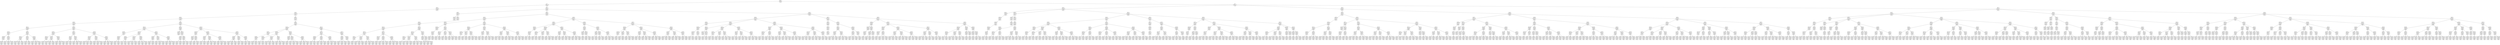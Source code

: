 digraph g {
node [shape = Mrecord];
nodo0[label="{EO: 0|cost: 0.0|A: null}"]
nodo1[label="{EO: 1|cost: 1.0|A: Go5}"]
nodo3[label="{EO: 3|cost: 2.0|A: Go6|Posicion:\n5}"]
nodo8[label="{EO: 8|cost: 3.0|A: Go7|Posicion:\n6}"]
nodo20[label="{EO: 20|cost: 4.0|A: Go8|Posicion:\n7}"]
nodo49[label="{EO: 49|cost: 5.0|A: Go9|Posicion:\n8}"]
nodo111[label="{EO: 111|cost: 6.0|A: Go10|Posicion:\n9}"]
nodo254[label="{EO: 254|cost: 7.0|A: Go11|Posicion:\n10}"]
nodo569[label="{EO: 569|cost: 8.0|A: Go12|Posicion:\n11}"]
nodo1236[label="{EO: 1236|cost: 9.0|A: Go14|Posicion:\n12}"]

nodo569 -> nodo1236;

nodo254 -> nodo569;
nodo570[label="{EO: 570|cost: 8.0|A: Go15|Posicion:\n11}"]
nodo1237[label="{EO: 1237|cost: 9.0|A: Go14|Posicion:\n15}"]

nodo570 -> nodo1237;
nodo1238[label="{EO: 1238|cost: 9.0|A: Go16|Posicion:\n15}"]

nodo570 -> nodo1238;
nodo1239[label="{EO: 1239|cost: 9.0|A: Go24|Posicion:\n15}"]

nodo570 -> nodo1239;

nodo254 -> nodo570;

nodo111 -> nodo254;
nodo255[label="{EO: 255|cost: 7.0|A: Go16|Posicion:\n10}"]
nodo571[label="{EO: 571|cost: 8.0|A: Go15|Posicion:\n16}"]
nodo1240[label="{EO: 1240|cost: 9.0|A: Go11|Posicion:\n15}"]

nodo571 -> nodo1240;
nodo1241[label="{EO: 1241|cost: 9.0|A: Go14|Posicion:\n15}"]

nodo571 -> nodo1241;
nodo1242[label="{EO: 1242|cost: 9.0|A: Go24|Posicion:\n15}"]

nodo571 -> nodo1242;

nodo255 -> nodo571;
nodo572[label="{EO: 572|cost: 8.0|A: Go17|Posicion:\n16}"]
nodo1243[label="{EO: 1243|cost: 9.0|A: Go18|Posicion:\n17}"]

nodo572 -> nodo1243;
nodo1244[label="{EO: 1244|cost: 9.0|A: Go22|Posicion:\n17}"]

nodo572 -> nodo1244;

nodo255 -> nodo572;
nodo573[label="{EO: 573|cost: 8.0|A: Go23|Posicion:\n16}"]
nodo1245[label="{EO: 1245|cost: 9.0|A: Go22|Posicion:\n23}"]

nodo573 -> nodo1245;
nodo1246[label="{EO: 1246|cost: 9.0|A: Go24|Posicion:\n23}"]

nodo573 -> nodo1246;
nodo1247[label="{EO: 1247|cost: 9.0|A: Go28|Posicion:\n23}"]

nodo573 -> nodo1247;

nodo255 -> nodo573;

nodo111 -> nodo255;

nodo49 -> nodo111;
nodo112[label="{EO: 112|cost: 6.0|A: Go17|Posicion:\n9}"]
nodo256[label="{EO: 256|cost: 7.0|A: Go16|Posicion:\n17}"]
nodo574[label="{EO: 574|cost: 8.0|A: Go10|Posicion:\n16}"]
nodo1248[label="{EO: 1248|cost: 9.0|A: Go11|Posicion:\n10}"]

nodo574 -> nodo1248;

nodo256 -> nodo574;
nodo575[label="{EO: 575|cost: 8.0|A: Go15|Posicion:\n16}"]
nodo1249[label="{EO: 1249|cost: 9.0|A: Go11|Posicion:\n15}"]

nodo575 -> nodo1249;
nodo1250[label="{EO: 1250|cost: 9.0|A: Go14|Posicion:\n15}"]

nodo575 -> nodo1250;
nodo1251[label="{EO: 1251|cost: 9.0|A: Go24|Posicion:\n15}"]

nodo575 -> nodo1251;

nodo256 -> nodo575;
nodo576[label="{EO: 576|cost: 8.0|A: Go23|Posicion:\n16}"]
nodo1252[label="{EO: 1252|cost: 9.0|A: Go22|Posicion:\n23}"]

nodo576 -> nodo1252;
nodo1253[label="{EO: 1253|cost: 9.0|A: Go24|Posicion:\n23}"]

nodo576 -> nodo1253;
nodo1254[label="{EO: 1254|cost: 9.0|A: Go28|Posicion:\n23}"]

nodo576 -> nodo1254;

nodo256 -> nodo576;

nodo112 -> nodo256;
nodo257[label="{EO: 257|cost: 7.0|A: Go18|Posicion:\n17}"]
nodo577[label="{EO: 577|cost: 8.0|A: Go19|Posicion:\n18}"]
nodo1255[label="{EO: 1255|cost: 9.0|A: Go13|Posicion:\n19}"]

nodo577 -> nodo1255;
nodo1256[label="{EO: 1256|cost: 9.0|A: Go20|Posicion:\n19}"]

nodo577 -> nodo1256;

nodo257 -> nodo577;
nodo578[label="{EO: 578|cost: 8.0|A: Go21|Posicion:\n18}"]
nodo1257[label="{EO: 1257|cost: 9.0|A: Go20|Posicion:\n21}"]

nodo578 -> nodo1257;
nodo1258[label="{EO: 1258|cost: 9.0|A: Go22|Posicion:\n21}"]

nodo578 -> nodo1258;
nodo1259[label="{EO: 1259|cost: 9.0|A: Go30|Posicion:\n21}"]

nodo578 -> nodo1259;

nodo257 -> nodo578;

nodo112 -> nodo257;
nodo258[label="{EO: 258|cost: 7.0|A: Go22|Posicion:\n17}"]
nodo579[label="{EO: 579|cost: 8.0|A: Go21|Posicion:\n22}"]
nodo1260[label="{EO: 1260|cost: 9.0|A: Go18|Posicion:\n21}"]

nodo579 -> nodo1260;
nodo1261[label="{EO: 1261|cost: 9.0|A: Go20|Posicion:\n21}"]

nodo579 -> nodo1261;
nodo1262[label="{EO: 1262|cost: 9.0|A: Go30|Posicion:\n21}"]

nodo579 -> nodo1262;

nodo258 -> nodo579;
nodo580[label="{EO: 580|cost: 8.0|A: Go23|Posicion:\n22}"]
nodo1263[label="{EO: 1263|cost: 9.0|A: Go16|Posicion:\n23}"]

nodo580 -> nodo1263;
nodo1264[label="{EO: 1264|cost: 9.0|A: Go24|Posicion:\n23}"]

nodo580 -> nodo1264;
nodo1265[label="{EO: 1265|cost: 9.0|A: Go28|Posicion:\n23}"]

nodo580 -> nodo1265;

nodo258 -> nodo580;
nodo581[label="{EO: 581|cost: 8.0|A: Go29|Posicion:\n22}"]
nodo1266[label="{EO: 1266|cost: 9.0|A: Go28|Posicion:\n29}"]

nodo581 -> nodo1266;
nodo1267[label="{EO: 1267|cost: 9.0|A: Go30|Posicion:\n29}"]

nodo581 -> nodo1267;
nodo1268[label="{EO: 1268|cost: 9.0|A: Go34|Posicion:\n29}"]

nodo581 -> nodo1268;

nodo258 -> nodo581;

nodo112 -> nodo258;

nodo49 -> nodo112;

nodo20 -> nodo49;
nodo50[label="{EO: 50|cost: 5.0|A: Go18|Posicion:\n8}"]
nodo113[label="{EO: 113|cost: 6.0|A: Go17|Posicion:\n18}"]
nodo259[label="{EO: 259|cost: 7.0|A: Go9|Posicion:\n17}"]
nodo582[label="{EO: 582|cost: 8.0|A: Go10|Posicion:\n9}"]
nodo1269[label="{EO: 1269|cost: 9.0|A: Go11|Posicion:\n10}"]

nodo582 -> nodo1269;
nodo1270[label="{EO: 1270|cost: 9.0|A: Go16|Posicion:\n10}"]

nodo582 -> nodo1270;

nodo259 -> nodo582;

nodo113 -> nodo259;
nodo260[label="{EO: 260|cost: 7.0|A: Go16|Posicion:\n17}"]
nodo583[label="{EO: 583|cost: 8.0|A: Go10|Posicion:\n16}"]
nodo1271[label="{EO: 1271|cost: 9.0|A: Go9|Posicion:\n10}"]

nodo583 -> nodo1271;
nodo1272[label="{EO: 1272|cost: 9.0|A: Go11|Posicion:\n10}"]

nodo583 -> nodo1272;

nodo260 -> nodo583;
nodo584[label="{EO: 584|cost: 8.0|A: Go15|Posicion:\n16}"]
nodo1273[label="{EO: 1273|cost: 9.0|A: Go11|Posicion:\n15}"]

nodo584 -> nodo1273;
nodo1274[label="{EO: 1274|cost: 9.0|A: Go14|Posicion:\n15}"]

nodo584 -> nodo1274;
nodo1275[label="{EO: 1275|cost: 9.0|A: Go24|Posicion:\n15}"]

nodo584 -> nodo1275;

nodo260 -> nodo584;
nodo585[label="{EO: 585|cost: 8.0|A: Go23|Posicion:\n16}"]
nodo1276[label="{EO: 1276|cost: 9.0|A: Go22|Posicion:\n23}"]

nodo585 -> nodo1276;
nodo1277[label="{EO: 1277|cost: 9.0|A: Go24|Posicion:\n23}"]

nodo585 -> nodo1277;
nodo1278[label="{EO: 1278|cost: 9.0|A: Go28|Posicion:\n23}"]

nodo585 -> nodo1278;

nodo260 -> nodo585;

nodo113 -> nodo260;
nodo261[label="{EO: 261|cost: 7.0|A: Go22|Posicion:\n17}"]
nodo586[label="{EO: 586|cost: 8.0|A: Go21|Posicion:\n22}"]
nodo1279[label="{EO: 1279|cost: 9.0|A: Go20|Posicion:\n21}"]

nodo586 -> nodo1279;
nodo1280[label="{EO: 1280|cost: 9.0|A: Go30|Posicion:\n21}"]

nodo586 -> nodo1280;

nodo261 -> nodo586;
nodo587[label="{EO: 587|cost: 8.0|A: Go23|Posicion:\n22}"]
nodo1281[label="{EO: 1281|cost: 9.0|A: Go16|Posicion:\n23}"]

nodo587 -> nodo1281;
nodo1282[label="{EO: 1282|cost: 9.0|A: Go24|Posicion:\n23}"]

nodo587 -> nodo1282;
nodo1283[label="{EO: 1283|cost: 9.0|A: Go28|Posicion:\n23}"]

nodo587 -> nodo1283;

nodo261 -> nodo587;
nodo588[label="{EO: 588|cost: 8.0|A: Go29|Posicion:\n22}"]
nodo1284[label="{EO: 1284|cost: 9.0|A: Go28|Posicion:\n29}"]

nodo588 -> nodo1284;
nodo1285[label="{EO: 1285|cost: 9.0|A: Go30|Posicion:\n29}"]

nodo588 -> nodo1285;
nodo1286[label="{EO: 1286|cost: 9.0|A: Go34|Posicion:\n29}"]

nodo588 -> nodo1286;

nodo261 -> nodo588;

nodo113 -> nodo261;

nodo50 -> nodo113;
nodo114[label="{EO: 114|cost: 6.0|A: Go19|Posicion:\n18}"]
nodo262[label="{EO: 262|cost: 7.0|A: Go13|Posicion:\n19}"]

nodo114 -> nodo262;
nodo263[label="{EO: 263|cost: 7.0|A: Go20|Posicion:\n19}"]
nodo589[label="{EO: 589|cost: 8.0|A: Go21|Posicion:\n20}"]
nodo1287[label="{EO: 1287|cost: 9.0|A: Go22|Posicion:\n21}"]

nodo589 -> nodo1287;
nodo1288[label="{EO: 1288|cost: 9.0|A: Go30|Posicion:\n21}"]

nodo589 -> nodo1288;

nodo263 -> nodo589;
nodo590[label="{EO: 590|cost: 8.0|A: Go31|Posicion:\n20}"]
nodo1289[label="{EO: 1289|cost: 9.0|A: Go30|Posicion:\n31}"]

nodo590 -> nodo1289;
nodo1290[label="{EO: 1290|cost: 9.0|A: Go32|Posicion:\n31}"]

nodo590 -> nodo1290;

nodo263 -> nodo590;

nodo114 -> nodo263;

nodo50 -> nodo114;
nodo115[label="{EO: 115|cost: 6.0|A: Go21|Posicion:\n18}"]
nodo264[label="{EO: 264|cost: 7.0|A: Go20|Posicion:\n21}"]
nodo591[label="{EO: 591|cost: 8.0|A: Go19|Posicion:\n20}"]
nodo1291[label="{EO: 1291|cost: 9.0|A: Go13|Posicion:\n19}"]

nodo591 -> nodo1291;

nodo264 -> nodo591;
nodo592[label="{EO: 592|cost: 8.0|A: Go31|Posicion:\n20}"]
nodo1292[label="{EO: 1292|cost: 9.0|A: Go30|Posicion:\n31}"]

nodo592 -> nodo1292;
nodo1293[label="{EO: 1293|cost: 9.0|A: Go32|Posicion:\n31}"]

nodo592 -> nodo1293;

nodo264 -> nodo592;

nodo115 -> nodo264;
nodo265[label="{EO: 265|cost: 7.0|A: Go22|Posicion:\n21}"]
nodo593[label="{EO: 593|cost: 8.0|A: Go17|Posicion:\n22}"]
nodo1294[label="{EO: 1294|cost: 9.0|A: Go9|Posicion:\n17}"]

nodo593 -> nodo1294;
nodo1295[label="{EO: 1295|cost: 9.0|A: Go16|Posicion:\n17}"]

nodo593 -> nodo1295;

nodo265 -> nodo593;
nodo594[label="{EO: 594|cost: 8.0|A: Go23|Posicion:\n22}"]
nodo1296[label="{EO: 1296|cost: 9.0|A: Go16|Posicion:\n23}"]

nodo594 -> nodo1296;
nodo1297[label="{EO: 1297|cost: 9.0|A: Go24|Posicion:\n23}"]

nodo594 -> nodo1297;
nodo1298[label="{EO: 1298|cost: 9.0|A: Go28|Posicion:\n23}"]

nodo594 -> nodo1298;

nodo265 -> nodo594;
nodo595[label="{EO: 595|cost: 8.0|A: Go29|Posicion:\n22}"]
nodo1299[label="{EO: 1299|cost: 9.0|A: Go28|Posicion:\n29}"]

nodo595 -> nodo1299;
nodo1300[label="{EO: 1300|cost: 9.0|A: Go30|Posicion:\n29}"]

nodo595 -> nodo1300;
nodo1301[label="{EO: 1301|cost: 9.0|A: Go34|Posicion:\n29}"]

nodo595 -> nodo1301;

nodo265 -> nodo595;

nodo115 -> nodo265;
nodo266[label="{EO: 266|cost: 7.0|A: Go30|Posicion:\n21}"]
nodo596[label="{EO: 596|cost: 8.0|A: Go29|Posicion:\n30}"]
nodo1302[label="{EO: 1302|cost: 9.0|A: Go22|Posicion:\n29}"]

nodo596 -> nodo1302;
nodo1303[label="{EO: 1303|cost: 9.0|A: Go28|Posicion:\n29}"]

nodo596 -> nodo1303;
nodo1304[label="{EO: 1304|cost: 9.0|A: Go34|Posicion:\n29}"]

nodo596 -> nodo1304;

nodo266 -> nodo596;
nodo597[label="{EO: 597|cost: 8.0|A: Go31|Posicion:\n30}"]
nodo1305[label="{EO: 1305|cost: 9.0|A: Go20|Posicion:\n31}"]

nodo597 -> nodo1305;
nodo1306[label="{EO: 1306|cost: 9.0|A: Go32|Posicion:\n31}"]

nodo597 -> nodo1306;

nodo266 -> nodo597;
nodo598[label="{EO: 598|cost: 8.0|A: Go33|Posicion:\n30}"]
nodo1307[label="{EO: 1307|cost: 9.0|A: Go32|Posicion:\n33}"]

nodo598 -> nodo1307;
nodo1308[label="{EO: 1308|cost: 9.0|A: Go34|Posicion:\n33}"]

nodo598 -> nodo1308;

nodo266 -> nodo598;

nodo115 -> nodo266;

nodo50 -> nodo115;

nodo20 -> nodo50;

nodo8 -> nodo20;
nodo21[label="{EO: 21|cost: 4.0|A: Go13|Posicion:\n7}"]
nodo51[label="{EO: 51|cost: 5.0|A: Go19|Posicion:\n13}"]
nodo116[label="{EO: 116|cost: 6.0|A: Go18|Posicion:\n19}"]
nodo267[label="{EO: 267|cost: 7.0|A: Go8|Posicion:\n18}"]
nodo599[label="{EO: 599|cost: 8.0|A: Go9|Posicion:\n8}"]
nodo1309[label="{EO: 1309|cost: 9.0|A: Go10|Posicion:\n9}"]

nodo599 -> nodo1309;
nodo1310[label="{EO: 1310|cost: 9.0|A: Go17|Posicion:\n9}"]

nodo599 -> nodo1310;

nodo267 -> nodo599;

nodo116 -> nodo267;
nodo268[label="{EO: 268|cost: 7.0|A: Go17|Posicion:\n18}"]
nodo600[label="{EO: 600|cost: 8.0|A: Go9|Posicion:\n17}"]
nodo1311[label="{EO: 1311|cost: 9.0|A: Go8|Posicion:\n9}"]

nodo600 -> nodo1311;
nodo1312[label="{EO: 1312|cost: 9.0|A: Go10|Posicion:\n9}"]

nodo600 -> nodo1312;

nodo268 -> nodo600;
nodo601[label="{EO: 601|cost: 8.0|A: Go16|Posicion:\n17}"]
nodo1313[label="{EO: 1313|cost: 9.0|A: Go10|Posicion:\n16}"]

nodo601 -> nodo1313;
nodo1314[label="{EO: 1314|cost: 9.0|A: Go15|Posicion:\n16}"]

nodo601 -> nodo1314;
nodo1315[label="{EO: 1315|cost: 9.0|A: Go23|Posicion:\n16}"]

nodo601 -> nodo1315;

nodo268 -> nodo601;
nodo602[label="{EO: 602|cost: 8.0|A: Go22|Posicion:\n17}"]
nodo1316[label="{EO: 1316|cost: 9.0|A: Go21|Posicion:\n22}"]

nodo602 -> nodo1316;
nodo1317[label="{EO: 1317|cost: 9.0|A: Go23|Posicion:\n22}"]

nodo602 -> nodo1317;
nodo1318[label="{EO: 1318|cost: 9.0|A: Go29|Posicion:\n22}"]

nodo602 -> nodo1318;

nodo268 -> nodo602;

nodo116 -> nodo268;
nodo269[label="{EO: 269|cost: 7.0|A: Go21|Posicion:\n18}"]
nodo603[label="{EO: 603|cost: 8.0|A: Go20|Posicion:\n21}"]
nodo1319[label="{EO: 1319|cost: 9.0|A: Go31|Posicion:\n20}"]

nodo603 -> nodo1319;

nodo269 -> nodo603;
nodo604[label="{EO: 604|cost: 8.0|A: Go22|Posicion:\n21}"]
nodo1320[label="{EO: 1320|cost: 9.0|A: Go17|Posicion:\n22}"]

nodo604 -> nodo1320;
nodo1321[label="{EO: 1321|cost: 9.0|A: Go23|Posicion:\n22}"]

nodo604 -> nodo1321;
nodo1322[label="{EO: 1322|cost: 9.0|A: Go29|Posicion:\n22}"]

nodo604 -> nodo1322;

nodo269 -> nodo604;
nodo605[label="{EO: 605|cost: 8.0|A: Go30|Posicion:\n21}"]
nodo1323[label="{EO: 1323|cost: 9.0|A: Go29|Posicion:\n30}"]

nodo605 -> nodo1323;
nodo1324[label="{EO: 1324|cost: 9.0|A: Go31|Posicion:\n30}"]

nodo605 -> nodo1324;
nodo1325[label="{EO: 1325|cost: 9.0|A: Go33|Posicion:\n30}"]

nodo605 -> nodo1325;

nodo269 -> nodo605;

nodo116 -> nodo269;

nodo51 -> nodo116;
nodo117[label="{EO: 117|cost: 6.0|A: Go20|Posicion:\n19}"]
nodo270[label="{EO: 270|cost: 7.0|A: Go21|Posicion:\n20}"]
nodo606[label="{EO: 606|cost: 8.0|A: Go18|Posicion:\n21}"]
nodo1326[label="{EO: 1326|cost: 9.0|A: Go8|Posicion:\n18}"]

nodo606 -> nodo1326;
nodo1327[label="{EO: 1327|cost: 9.0|A: Go17|Posicion:\n18}"]

nodo606 -> nodo1327;

nodo270 -> nodo606;
nodo607[label="{EO: 607|cost: 8.0|A: Go22|Posicion:\n21}"]
nodo1328[label="{EO: 1328|cost: 9.0|A: Go17|Posicion:\n22}"]

nodo607 -> nodo1328;
nodo1329[label="{EO: 1329|cost: 9.0|A: Go23|Posicion:\n22}"]

nodo607 -> nodo1329;
nodo1330[label="{EO: 1330|cost: 9.0|A: Go29|Posicion:\n22}"]

nodo607 -> nodo1330;

nodo270 -> nodo607;
nodo608[label="{EO: 608|cost: 8.0|A: Go30|Posicion:\n21}"]
nodo1331[label="{EO: 1331|cost: 9.0|A: Go29|Posicion:\n30}"]

nodo608 -> nodo1331;
nodo1332[label="{EO: 1332|cost: 9.0|A: Go31|Posicion:\n30}"]

nodo608 -> nodo1332;
nodo1333[label="{EO: 1333|cost: 9.0|A: Go33|Posicion:\n30}"]

nodo608 -> nodo1333;

nodo270 -> nodo608;

nodo117 -> nodo270;
nodo271[label="{EO: 271|cost: 7.0|A: Go31|Posicion:\n20}"]
nodo609[label="{EO: 609|cost: 8.0|A: Go30|Posicion:\n31}"]
nodo1334[label="{EO: 1334|cost: 9.0|A: Go21|Posicion:\n30}"]

nodo609 -> nodo1334;
nodo1335[label="{EO: 1335|cost: 9.0|A: Go29|Posicion:\n30}"]

nodo609 -> nodo1335;
nodo1336[label="{EO: 1336|cost: 9.0|A: Go33|Posicion:\n30}"]

nodo609 -> nodo1336;

nodo271 -> nodo609;
nodo610[label="{EO: 610|cost: 8.0|A: Go32|Posicion:\n31}"]
nodo1337[label="{EO: 1337|cost: 9.0|A: Go33|Posicion:\n32}"]

nodo610 -> nodo1337;

nodo271 -> nodo610;

nodo117 -> nodo271;

nodo51 -> nodo117;

nodo21 -> nodo51;

nodo8 -> nodo21;

nodo3 -> nodo8;

nodo1 -> nodo3;
nodo4[label="{EO: 4|cost: 2.0|A: Go8|Posicion:\n5}"]
nodo9[label="{EO: 9|cost: 3.0|A: Go7|Posicion:\n8}"]
nodo22[label="{EO: 22|cost: 4.0|A: Go6|Posicion:\n7}"]

nodo9 -> nodo22;
nodo23[label="{EO: 23|cost: 4.0|A: Go13|Posicion:\n7}"]
nodo52[label="{EO: 52|cost: 5.0|A: Go19|Posicion:\n13}"]
nodo118[label="{EO: 118|cost: 6.0|A: Go18|Posicion:\n19}"]
nodo272[label="{EO: 272|cost: 7.0|A: Go17|Posicion:\n18}"]
nodo611[label="{EO: 611|cost: 8.0|A: Go9|Posicion:\n17}"]
nodo1338[label="{EO: 1338|cost: 9.0|A: Go10|Posicion:\n9}"]

nodo611 -> nodo1338;

nodo272 -> nodo611;
nodo612[label="{EO: 612|cost: 8.0|A: Go16|Posicion:\n17}"]
nodo1339[label="{EO: 1339|cost: 9.0|A: Go10|Posicion:\n16}"]

nodo612 -> nodo1339;
nodo1340[label="{EO: 1340|cost: 9.0|A: Go15|Posicion:\n16}"]

nodo612 -> nodo1340;
nodo1341[label="{EO: 1341|cost: 9.0|A: Go23|Posicion:\n16}"]

nodo612 -> nodo1341;

nodo272 -> nodo612;
nodo613[label="{EO: 613|cost: 8.0|A: Go22|Posicion:\n17}"]
nodo1342[label="{EO: 1342|cost: 9.0|A: Go21|Posicion:\n22}"]

nodo613 -> nodo1342;
nodo1343[label="{EO: 1343|cost: 9.0|A: Go23|Posicion:\n22}"]

nodo613 -> nodo1343;
nodo1344[label="{EO: 1344|cost: 9.0|A: Go29|Posicion:\n22}"]

nodo613 -> nodo1344;

nodo272 -> nodo613;

nodo118 -> nodo272;
nodo273[label="{EO: 273|cost: 7.0|A: Go21|Posicion:\n18}"]
nodo614[label="{EO: 614|cost: 8.0|A: Go20|Posicion:\n21}"]
nodo1345[label="{EO: 1345|cost: 9.0|A: Go31|Posicion:\n20}"]

nodo614 -> nodo1345;

nodo273 -> nodo614;
nodo615[label="{EO: 615|cost: 8.0|A: Go22|Posicion:\n21}"]
nodo1346[label="{EO: 1346|cost: 9.0|A: Go17|Posicion:\n22}"]

nodo615 -> nodo1346;
nodo1347[label="{EO: 1347|cost: 9.0|A: Go23|Posicion:\n22}"]

nodo615 -> nodo1347;
nodo1348[label="{EO: 1348|cost: 9.0|A: Go29|Posicion:\n22}"]

nodo615 -> nodo1348;

nodo273 -> nodo615;
nodo616[label="{EO: 616|cost: 8.0|A: Go30|Posicion:\n21}"]
nodo1349[label="{EO: 1349|cost: 9.0|A: Go29|Posicion:\n30}"]

nodo616 -> nodo1349;
nodo1350[label="{EO: 1350|cost: 9.0|A: Go31|Posicion:\n30}"]

nodo616 -> nodo1350;
nodo1351[label="{EO: 1351|cost: 9.0|A: Go33|Posicion:\n30}"]

nodo616 -> nodo1351;

nodo273 -> nodo616;

nodo118 -> nodo273;

nodo52 -> nodo118;
nodo119[label="{EO: 119|cost: 6.0|A: Go20|Posicion:\n19}"]
nodo274[label="{EO: 274|cost: 7.0|A: Go21|Posicion:\n20}"]
nodo617[label="{EO: 617|cost: 8.0|A: Go18|Posicion:\n21}"]
nodo1352[label="{EO: 1352|cost: 9.0|A: Go17|Posicion:\n18}"]

nodo617 -> nodo1352;

nodo274 -> nodo617;
nodo618[label="{EO: 618|cost: 8.0|A: Go22|Posicion:\n21}"]
nodo1353[label="{EO: 1353|cost: 9.0|A: Go17|Posicion:\n22}"]

nodo618 -> nodo1353;
nodo1354[label="{EO: 1354|cost: 9.0|A: Go23|Posicion:\n22}"]

nodo618 -> nodo1354;
nodo1355[label="{EO: 1355|cost: 9.0|A: Go29|Posicion:\n22}"]

nodo618 -> nodo1355;

nodo274 -> nodo618;
nodo619[label="{EO: 619|cost: 8.0|A: Go30|Posicion:\n21}"]
nodo1356[label="{EO: 1356|cost: 9.0|A: Go29|Posicion:\n30}"]

nodo619 -> nodo1356;
nodo1357[label="{EO: 1357|cost: 9.0|A: Go31|Posicion:\n30}"]

nodo619 -> nodo1357;
nodo1358[label="{EO: 1358|cost: 9.0|A: Go33|Posicion:\n30}"]

nodo619 -> nodo1358;

nodo274 -> nodo619;

nodo119 -> nodo274;
nodo275[label="{EO: 275|cost: 7.0|A: Go31|Posicion:\n20}"]
nodo620[label="{EO: 620|cost: 8.0|A: Go30|Posicion:\n31}"]
nodo1359[label="{EO: 1359|cost: 9.0|A: Go21|Posicion:\n30}"]

nodo620 -> nodo1359;
nodo1360[label="{EO: 1360|cost: 9.0|A: Go29|Posicion:\n30}"]

nodo620 -> nodo1360;
nodo1361[label="{EO: 1361|cost: 9.0|A: Go33|Posicion:\n30}"]

nodo620 -> nodo1361;

nodo275 -> nodo620;
nodo621[label="{EO: 621|cost: 8.0|A: Go32|Posicion:\n31}"]

nodo275 -> nodo621;

nodo119 -> nodo275;

nodo52 -> nodo119;

nodo23 -> nodo52;

nodo9 -> nodo23;

nodo4 -> nodo9;
nodo10[label="{EO: 10|cost: 3.0|A: Go9|Posicion:\n8}"]
nodo24[label="{EO: 24|cost: 4.0|A: Go10|Posicion:\n9}"]
nodo53[label="{EO: 53|cost: 5.0|A: Go11|Posicion:\n10}"]
nodo120[label="{EO: 120|cost: 6.0|A: Go12|Posicion:\n11}"]
nodo276[label="{EO: 276|cost: 7.0|A: Go14|Posicion:\n12}"]
nodo622[label="{EO: 622|cost: 8.0|A: Go15|Posicion:\n14}"]

nodo276 -> nodo622;
nodo623[label="{EO: 623|cost: 8.0|A: Go25|Posicion:\n14}"]

nodo276 -> nodo623;

nodo120 -> nodo276;

nodo53 -> nodo120;
nodo121[label="{EO: 121|cost: 6.0|A: Go15|Posicion:\n11}"]
nodo277[label="{EO: 277|cost: 7.0|A: Go14|Posicion:\n15}"]
nodo624[label="{EO: 624|cost: 8.0|A: Go12|Posicion:\n14}"]

nodo277 -> nodo624;
nodo625[label="{EO: 625|cost: 8.0|A: Go25|Posicion:\n14}"]

nodo277 -> nodo625;

nodo121 -> nodo277;
nodo278[label="{EO: 278|cost: 7.0|A: Go16|Posicion:\n15}"]
nodo626[label="{EO: 626|cost: 8.0|A: Go17|Posicion:\n16}"]

nodo278 -> nodo626;
nodo627[label="{EO: 627|cost: 8.0|A: Go23|Posicion:\n16}"]

nodo278 -> nodo627;

nodo121 -> nodo278;
nodo279[label="{EO: 279|cost: 7.0|A: Go24|Posicion:\n15}"]
nodo628[label="{EO: 628|cost: 8.0|A: Go23|Posicion:\n24}"]

nodo279 -> nodo628;
nodo629[label="{EO: 629|cost: 8.0|A: Go25|Posicion:\n24}"]

nodo279 -> nodo629;
nodo630[label="{EO: 630|cost: 8.0|A: Go27|Posicion:\n24}"]

nodo279 -> nodo630;

nodo121 -> nodo279;

nodo53 -> nodo121;

nodo24 -> nodo53;
nodo54[label="{EO: 54|cost: 5.0|A: Go16|Posicion:\n10}"]
nodo122[label="{EO: 122|cost: 6.0|A: Go15|Posicion:\n16}"]
nodo280[label="{EO: 280|cost: 7.0|A: Go11|Posicion:\n15}"]
nodo631[label="{EO: 631|cost: 8.0|A: Go12|Posicion:\n11}"]

nodo280 -> nodo631;

nodo122 -> nodo280;
nodo281[label="{EO: 281|cost: 7.0|A: Go14|Posicion:\n15}"]
nodo632[label="{EO: 632|cost: 8.0|A: Go12|Posicion:\n14}"]

nodo281 -> nodo632;
nodo633[label="{EO: 633|cost: 8.0|A: Go25|Posicion:\n14}"]

nodo281 -> nodo633;

nodo122 -> nodo281;
nodo282[label="{EO: 282|cost: 7.0|A: Go24|Posicion:\n15}"]
nodo634[label="{EO: 634|cost: 8.0|A: Go23|Posicion:\n24}"]

nodo282 -> nodo634;
nodo635[label="{EO: 635|cost: 8.0|A: Go25|Posicion:\n24}"]

nodo282 -> nodo635;
nodo636[label="{EO: 636|cost: 8.0|A: Go27|Posicion:\n24}"]

nodo282 -> nodo636;

nodo122 -> nodo282;

nodo54 -> nodo122;
nodo123[label="{EO: 123|cost: 6.0|A: Go17|Posicion:\n16}"]
nodo283[label="{EO: 283|cost: 7.0|A: Go18|Posicion:\n17}"]
nodo637[label="{EO: 637|cost: 8.0|A: Go19|Posicion:\n18}"]

nodo283 -> nodo637;
nodo638[label="{EO: 638|cost: 8.0|A: Go21|Posicion:\n18}"]

nodo283 -> nodo638;

nodo123 -> nodo283;
nodo284[label="{EO: 284|cost: 7.0|A: Go22|Posicion:\n17}"]
nodo639[label="{EO: 639|cost: 8.0|A: Go21|Posicion:\n22}"]

nodo284 -> nodo639;
nodo640[label="{EO: 640|cost: 8.0|A: Go23|Posicion:\n22}"]

nodo284 -> nodo640;
nodo641[label="{EO: 641|cost: 8.0|A: Go29|Posicion:\n22}"]

nodo284 -> nodo641;

nodo123 -> nodo284;

nodo54 -> nodo123;
nodo124[label="{EO: 124|cost: 6.0|A: Go23|Posicion:\n16}"]
nodo285[label="{EO: 285|cost: 7.0|A: Go22|Posicion:\n23}"]
nodo642[label="{EO: 642|cost: 8.0|A: Go17|Posicion:\n22}"]

nodo285 -> nodo642;
nodo643[label="{EO: 643|cost: 8.0|A: Go21|Posicion:\n22}"]

nodo285 -> nodo643;
nodo644[label="{EO: 644|cost: 8.0|A: Go29|Posicion:\n22}"]

nodo285 -> nodo644;

nodo124 -> nodo285;
nodo286[label="{EO: 286|cost: 7.0|A: Go24|Posicion:\n23}"]
nodo645[label="{EO: 645|cost: 8.0|A: Go15|Posicion:\n24}"]

nodo286 -> nodo645;
nodo646[label="{EO: 646|cost: 8.0|A: Go25|Posicion:\n24}"]

nodo286 -> nodo646;
nodo647[label="{EO: 647|cost: 8.0|A: Go27|Posicion:\n24}"]

nodo286 -> nodo647;

nodo124 -> nodo286;
nodo287[label="{EO: 287|cost: 7.0|A: Go28|Posicion:\n23}"]
nodo648[label="{EO: 648|cost: 8.0|A: Go27|Posicion:\n28}"]

nodo287 -> nodo648;
nodo649[label="{EO: 649|cost: 8.0|A: Go29|Posicion:\n28}"]

nodo287 -> nodo649;
nodo650[label="{EO: 650|cost: 8.0|A: Go35|Posicion:\n28}"]

nodo287 -> nodo650;

nodo124 -> nodo287;

nodo54 -> nodo124;

nodo24 -> nodo54;

nodo10 -> nodo24;
nodo25[label="{EO: 25|cost: 4.0|A: Go17|Posicion:\n9}"]
nodo55[label="{EO: 55|cost: 5.0|A: Go16|Posicion:\n17}"]
nodo125[label="{EO: 125|cost: 6.0|A: Go10|Posicion:\n16}"]
nodo288[label="{EO: 288|cost: 7.0|A: Go11|Posicion:\n10}"]
nodo651[label="{EO: 651|cost: 8.0|A: Go12|Posicion:\n11}"]

nodo288 -> nodo651;
nodo652[label="{EO: 652|cost: 8.0|A: Go15|Posicion:\n11}"]

nodo288 -> nodo652;

nodo125 -> nodo288;

nodo55 -> nodo125;
nodo126[label="{EO: 126|cost: 6.0|A: Go15|Posicion:\n16}"]
nodo289[label="{EO: 289|cost: 7.0|A: Go11|Posicion:\n15}"]
nodo653[label="{EO: 653|cost: 8.0|A: Go10|Posicion:\n11}"]

nodo289 -> nodo653;
nodo654[label="{EO: 654|cost: 8.0|A: Go12|Posicion:\n11}"]

nodo289 -> nodo654;

nodo126 -> nodo289;
nodo290[label="{EO: 290|cost: 7.0|A: Go14|Posicion:\n15}"]
nodo655[label="{EO: 655|cost: 8.0|A: Go12|Posicion:\n14}"]

nodo290 -> nodo655;
nodo656[label="{EO: 656|cost: 8.0|A: Go25|Posicion:\n14}"]

nodo290 -> nodo656;

nodo126 -> nodo290;
nodo291[label="{EO: 291|cost: 7.0|A: Go24|Posicion:\n15}"]
nodo657[label="{EO: 657|cost: 8.0|A: Go23|Posicion:\n24}"]

nodo291 -> nodo657;
nodo658[label="{EO: 658|cost: 8.0|A: Go25|Posicion:\n24}"]

nodo291 -> nodo658;
nodo659[label="{EO: 659|cost: 8.0|A: Go27|Posicion:\n24}"]

nodo291 -> nodo659;

nodo126 -> nodo291;

nodo55 -> nodo126;
nodo127[label="{EO: 127|cost: 6.0|A: Go23|Posicion:\n16}"]
nodo292[label="{EO: 292|cost: 7.0|A: Go22|Posicion:\n23}"]
nodo660[label="{EO: 660|cost: 8.0|A: Go21|Posicion:\n22}"]

nodo292 -> nodo660;
nodo661[label="{EO: 661|cost: 8.0|A: Go29|Posicion:\n22}"]

nodo292 -> nodo661;

nodo127 -> nodo292;
nodo293[label="{EO: 293|cost: 7.0|A: Go24|Posicion:\n23}"]
nodo662[label="{EO: 662|cost: 8.0|A: Go15|Posicion:\n24}"]

nodo293 -> nodo662;
nodo663[label="{EO: 663|cost: 8.0|A: Go25|Posicion:\n24}"]

nodo293 -> nodo663;
nodo664[label="{EO: 664|cost: 8.0|A: Go27|Posicion:\n24}"]

nodo293 -> nodo664;

nodo127 -> nodo293;
nodo294[label="{EO: 294|cost: 7.0|A: Go28|Posicion:\n23}"]
nodo665[label="{EO: 665|cost: 8.0|A: Go27|Posicion:\n28}"]

nodo294 -> nodo665;
nodo666[label="{EO: 666|cost: 8.0|A: Go29|Posicion:\n28}"]

nodo294 -> nodo666;
nodo667[label="{EO: 667|cost: 8.0|A: Go35|Posicion:\n28}"]

nodo294 -> nodo667;

nodo127 -> nodo294;

nodo55 -> nodo127;

nodo25 -> nodo55;
nodo56[label="{EO: 56|cost: 5.0|A: Go18|Posicion:\n17}"]
nodo128[label="{EO: 128|cost: 6.0|A: Go19|Posicion:\n18}"]
nodo295[label="{EO: 295|cost: 7.0|A: Go13|Posicion:\n19}"]
nodo668[label="{EO: 668|cost: 8.0|A: Go7|Posicion:\n13}"]

nodo295 -> nodo668;

nodo128 -> nodo295;
nodo296[label="{EO: 296|cost: 7.0|A: Go20|Posicion:\n19}"]
nodo669[label="{EO: 669|cost: 8.0|A: Go21|Posicion:\n20}"]

nodo296 -> nodo669;
nodo670[label="{EO: 670|cost: 8.0|A: Go31|Posicion:\n20}"]

nodo296 -> nodo670;

nodo128 -> nodo296;

nodo56 -> nodo128;
nodo129[label="{EO: 129|cost: 6.0|A: Go21|Posicion:\n18}"]
nodo297[label="{EO: 297|cost: 7.0|A: Go20|Posicion:\n21}"]
nodo671[label="{EO: 671|cost: 8.0|A: Go19|Posicion:\n20}"]

nodo297 -> nodo671;
nodo672[label="{EO: 672|cost: 8.0|A: Go31|Posicion:\n20}"]

nodo297 -> nodo672;

nodo129 -> nodo297;
nodo298[label="{EO: 298|cost: 7.0|A: Go22|Posicion:\n21}"]
nodo673[label="{EO: 673|cost: 8.0|A: Go23|Posicion:\n22}"]

nodo298 -> nodo673;
nodo674[label="{EO: 674|cost: 8.0|A: Go29|Posicion:\n22}"]

nodo298 -> nodo674;

nodo129 -> nodo298;
nodo299[label="{EO: 299|cost: 7.0|A: Go30|Posicion:\n21}"]
nodo675[label="{EO: 675|cost: 8.0|A: Go29|Posicion:\n30}"]

nodo299 -> nodo675;
nodo676[label="{EO: 676|cost: 8.0|A: Go31|Posicion:\n30}"]

nodo299 -> nodo676;
nodo677[label="{EO: 677|cost: 8.0|A: Go33|Posicion:\n30}"]

nodo299 -> nodo677;

nodo129 -> nodo299;

nodo56 -> nodo129;

nodo25 -> nodo56;
nodo57[label="{EO: 57|cost: 5.0|A: Go22|Posicion:\n17}"]
nodo130[label="{EO: 130|cost: 6.0|A: Go21|Posicion:\n22}"]
nodo300[label="{EO: 300|cost: 7.0|A: Go18|Posicion:\n21}"]
nodo678[label="{EO: 678|cost: 8.0|A: Go19|Posicion:\n18}"]

nodo300 -> nodo678;

nodo130 -> nodo300;
nodo301[label="{EO: 301|cost: 7.0|A: Go20|Posicion:\n21}"]
nodo679[label="{EO: 679|cost: 8.0|A: Go19|Posicion:\n20}"]

nodo301 -> nodo679;
nodo680[label="{EO: 680|cost: 8.0|A: Go31|Posicion:\n20}"]

nodo301 -> nodo680;

nodo130 -> nodo301;
nodo302[label="{EO: 302|cost: 7.0|A: Go30|Posicion:\n21}"]
nodo681[label="{EO: 681|cost: 8.0|A: Go29|Posicion:\n30}"]

nodo302 -> nodo681;
nodo682[label="{EO: 682|cost: 8.0|A: Go31|Posicion:\n30}"]

nodo302 -> nodo682;
nodo683[label="{EO: 683|cost: 8.0|A: Go33|Posicion:\n30}"]

nodo302 -> nodo683;

nodo130 -> nodo302;

nodo57 -> nodo130;
nodo131[label="{EO: 131|cost: 6.0|A: Go23|Posicion:\n22}"]
nodo303[label="{EO: 303|cost: 7.0|A: Go16|Posicion:\n23}"]
nodo684[label="{EO: 684|cost: 8.0|A: Go10|Posicion:\n16}"]

nodo303 -> nodo684;
nodo685[label="{EO: 685|cost: 8.0|A: Go15|Posicion:\n16}"]

nodo303 -> nodo685;

nodo131 -> nodo303;
nodo304[label="{EO: 304|cost: 7.0|A: Go24|Posicion:\n23}"]
nodo686[label="{EO: 686|cost: 8.0|A: Go15|Posicion:\n24}"]

nodo304 -> nodo686;
nodo687[label="{EO: 687|cost: 8.0|A: Go25|Posicion:\n24}"]

nodo304 -> nodo687;
nodo688[label="{EO: 688|cost: 8.0|A: Go27|Posicion:\n24}"]

nodo304 -> nodo688;

nodo131 -> nodo304;
nodo305[label="{EO: 305|cost: 7.0|A: Go28|Posicion:\n23}"]
nodo689[label="{EO: 689|cost: 8.0|A: Go27|Posicion:\n28}"]

nodo305 -> nodo689;
nodo690[label="{EO: 690|cost: 8.0|A: Go29|Posicion:\n28}"]

nodo305 -> nodo690;
nodo691[label="{EO: 691|cost: 8.0|A: Go35|Posicion:\n28}"]

nodo305 -> nodo691;

nodo131 -> nodo305;

nodo57 -> nodo131;
nodo132[label="{EO: 132|cost: 6.0|A: Go29|Posicion:\n22}"]
nodo306[label="{EO: 306|cost: 7.0|A: Go28|Posicion:\n29}"]
nodo692[label="{EO: 692|cost: 8.0|A: Go23|Posicion:\n28}"]

nodo306 -> nodo692;
nodo693[label="{EO: 693|cost: 8.0|A: Go27|Posicion:\n28}"]

nodo306 -> nodo693;
nodo694[label="{EO: 694|cost: 8.0|A: Go35|Posicion:\n28}"]

nodo306 -> nodo694;

nodo132 -> nodo306;
nodo307[label="{EO: 307|cost: 7.0|A: Go30|Posicion:\n29}"]
nodo695[label="{EO: 695|cost: 8.0|A: Go21|Posicion:\n30}"]

nodo307 -> nodo695;
nodo696[label="{EO: 696|cost: 8.0|A: Go31|Posicion:\n30}"]

nodo307 -> nodo696;
nodo697[label="{EO: 697|cost: 8.0|A: Go33|Posicion:\n30}"]

nodo307 -> nodo697;

nodo132 -> nodo307;
nodo308[label="{EO: 308|cost: 7.0|A: Go34|Posicion:\n29}"]
nodo698[label="{EO: 698|cost: 8.0|A: Go33|Posicion:\n34}"]

nodo308 -> nodo698;
nodo699[label="{EO: 699|cost: 8.0|A: Go35|Posicion:\n34}"]

nodo308 -> nodo699;

nodo132 -> nodo308;

nodo57 -> nodo132;

nodo25 -> nodo57;

nodo10 -> nodo25;

nodo4 -> nodo10;
nodo11[label="{EO: 11|cost: 3.0|A: Go18|Posicion:\n8}"]
nodo26[label="{EO: 26|cost: 4.0|A: Go17|Posicion:\n18}"]
nodo58[label="{EO: 58|cost: 5.0|A: Go9|Posicion:\n17}"]
nodo133[label="{EO: 133|cost: 6.0|A: Go10|Posicion:\n9}"]
nodo309[label="{EO: 309|cost: 7.0|A: Go11|Posicion:\n10}"]
nodo700[label="{EO: 700|cost: 8.0|A: Go12|Posicion:\n11}"]

nodo309 -> nodo700;
nodo701[label="{EO: 701|cost: 8.0|A: Go15|Posicion:\n11}"]

nodo309 -> nodo701;

nodo133 -> nodo309;
nodo310[label="{EO: 310|cost: 7.0|A: Go16|Posicion:\n10}"]
nodo702[label="{EO: 702|cost: 8.0|A: Go15|Posicion:\n16}"]

nodo310 -> nodo702;
nodo703[label="{EO: 703|cost: 8.0|A: Go23|Posicion:\n16}"]

nodo310 -> nodo703;

nodo133 -> nodo310;

nodo58 -> nodo133;

nodo26 -> nodo58;
nodo59[label="{EO: 59|cost: 5.0|A: Go16|Posicion:\n17}"]
nodo134[label="{EO: 134|cost: 6.0|A: Go10|Posicion:\n16}"]
nodo311[label="{EO: 311|cost: 7.0|A: Go9|Posicion:\n10}"]

nodo134 -> nodo311;
nodo312[label="{EO: 312|cost: 7.0|A: Go11|Posicion:\n10}"]
nodo704[label="{EO: 704|cost: 8.0|A: Go12|Posicion:\n11}"]

nodo312 -> nodo704;
nodo705[label="{EO: 705|cost: 8.0|A: Go15|Posicion:\n11}"]

nodo312 -> nodo705;

nodo134 -> nodo312;

nodo59 -> nodo134;
nodo135[label="{EO: 135|cost: 6.0|A: Go15|Posicion:\n16}"]
nodo313[label="{EO: 313|cost: 7.0|A: Go11|Posicion:\n15}"]
nodo706[label="{EO: 706|cost: 8.0|A: Go10|Posicion:\n11}"]

nodo313 -> nodo706;
nodo707[label="{EO: 707|cost: 8.0|A: Go12|Posicion:\n11}"]

nodo313 -> nodo707;

nodo135 -> nodo313;
nodo314[label="{EO: 314|cost: 7.0|A: Go14|Posicion:\n15}"]
nodo708[label="{EO: 708|cost: 8.0|A: Go12|Posicion:\n14}"]

nodo314 -> nodo708;
nodo709[label="{EO: 709|cost: 8.0|A: Go25|Posicion:\n14}"]

nodo314 -> nodo709;

nodo135 -> nodo314;
nodo315[label="{EO: 315|cost: 7.0|A: Go24|Posicion:\n15}"]
nodo710[label="{EO: 710|cost: 8.0|A: Go23|Posicion:\n24}"]

nodo315 -> nodo710;
nodo711[label="{EO: 711|cost: 8.0|A: Go25|Posicion:\n24}"]

nodo315 -> nodo711;
nodo712[label="{EO: 712|cost: 8.0|A: Go27|Posicion:\n24}"]

nodo315 -> nodo712;

nodo135 -> nodo315;

nodo59 -> nodo135;
nodo136[label="{EO: 136|cost: 6.0|A: Go23|Posicion:\n16}"]
nodo316[label="{EO: 316|cost: 7.0|A: Go22|Posicion:\n23}"]
nodo713[label="{EO: 713|cost: 8.0|A: Go21|Posicion:\n22}"]

nodo316 -> nodo713;
nodo714[label="{EO: 714|cost: 8.0|A: Go29|Posicion:\n22}"]

nodo316 -> nodo714;

nodo136 -> nodo316;
nodo317[label="{EO: 317|cost: 7.0|A: Go24|Posicion:\n23}"]
nodo715[label="{EO: 715|cost: 8.0|A: Go15|Posicion:\n24}"]

nodo317 -> nodo715;
nodo716[label="{EO: 716|cost: 8.0|A: Go25|Posicion:\n24}"]

nodo317 -> nodo716;
nodo717[label="{EO: 717|cost: 8.0|A: Go27|Posicion:\n24}"]

nodo317 -> nodo717;

nodo136 -> nodo317;
nodo318[label="{EO: 318|cost: 7.0|A: Go28|Posicion:\n23}"]
nodo718[label="{EO: 718|cost: 8.0|A: Go27|Posicion:\n28}"]

nodo318 -> nodo718;
nodo719[label="{EO: 719|cost: 8.0|A: Go29|Posicion:\n28}"]

nodo318 -> nodo719;
nodo720[label="{EO: 720|cost: 8.0|A: Go35|Posicion:\n28}"]

nodo318 -> nodo720;

nodo136 -> nodo318;

nodo59 -> nodo136;

nodo26 -> nodo59;
nodo60[label="{EO: 60|cost: 5.0|A: Go22|Posicion:\n17}"]
nodo137[label="{EO: 137|cost: 6.0|A: Go21|Posicion:\n22}"]
nodo319[label="{EO: 319|cost: 7.0|A: Go20|Posicion:\n21}"]
nodo721[label="{EO: 721|cost: 8.0|A: Go19|Posicion:\n20}"]

nodo319 -> nodo721;
nodo722[label="{EO: 722|cost: 8.0|A: Go31|Posicion:\n20}"]

nodo319 -> nodo722;

nodo137 -> nodo319;
nodo320[label="{EO: 320|cost: 7.0|A: Go30|Posicion:\n21}"]
nodo723[label="{EO: 723|cost: 8.0|A: Go29|Posicion:\n30}"]

nodo320 -> nodo723;
nodo724[label="{EO: 724|cost: 8.0|A: Go31|Posicion:\n30}"]

nodo320 -> nodo724;
nodo725[label="{EO: 725|cost: 8.0|A: Go33|Posicion:\n30}"]

nodo320 -> nodo725;

nodo137 -> nodo320;

nodo60 -> nodo137;
nodo138[label="{EO: 138|cost: 6.0|A: Go23|Posicion:\n22}"]
nodo321[label="{EO: 321|cost: 7.0|A: Go16|Posicion:\n23}"]
nodo726[label="{EO: 726|cost: 8.0|A: Go10|Posicion:\n16}"]

nodo321 -> nodo726;
nodo727[label="{EO: 727|cost: 8.0|A: Go15|Posicion:\n16}"]

nodo321 -> nodo727;

nodo138 -> nodo321;
nodo322[label="{EO: 322|cost: 7.0|A: Go24|Posicion:\n23}"]
nodo728[label="{EO: 728|cost: 8.0|A: Go15|Posicion:\n24}"]

nodo322 -> nodo728;
nodo729[label="{EO: 729|cost: 8.0|A: Go25|Posicion:\n24}"]

nodo322 -> nodo729;
nodo730[label="{EO: 730|cost: 8.0|A: Go27|Posicion:\n24}"]

nodo322 -> nodo730;

nodo138 -> nodo322;
nodo323[label="{EO: 323|cost: 7.0|A: Go28|Posicion:\n23}"]
nodo731[label="{EO: 731|cost: 8.0|A: Go27|Posicion:\n28}"]

nodo323 -> nodo731;
nodo732[label="{EO: 732|cost: 8.0|A: Go29|Posicion:\n28}"]

nodo323 -> nodo732;
nodo733[label="{EO: 733|cost: 8.0|A: Go35|Posicion:\n28}"]

nodo323 -> nodo733;

nodo138 -> nodo323;

nodo60 -> nodo138;
nodo139[label="{EO: 139|cost: 6.0|A: Go29|Posicion:\n22}"]
nodo324[label="{EO: 324|cost: 7.0|A: Go28|Posicion:\n29}"]
nodo734[label="{EO: 734|cost: 8.0|A: Go23|Posicion:\n28}"]

nodo324 -> nodo734;
nodo735[label="{EO: 735|cost: 8.0|A: Go27|Posicion:\n28}"]

nodo324 -> nodo735;
nodo736[label="{EO: 736|cost: 8.0|A: Go35|Posicion:\n28}"]

nodo324 -> nodo736;

nodo139 -> nodo324;
nodo325[label="{EO: 325|cost: 7.0|A: Go30|Posicion:\n29}"]
nodo737[label="{EO: 737|cost: 8.0|A: Go21|Posicion:\n30}"]

nodo325 -> nodo737;
nodo738[label="{EO: 738|cost: 8.0|A: Go31|Posicion:\n30}"]

nodo325 -> nodo738;
nodo739[label="{EO: 739|cost: 8.0|A: Go33|Posicion:\n30}"]

nodo325 -> nodo739;

nodo139 -> nodo325;
nodo326[label="{EO: 326|cost: 7.0|A: Go34|Posicion:\n29}"]
nodo740[label="{EO: 740|cost: 8.0|A: Go33|Posicion:\n34}"]

nodo326 -> nodo740;
nodo741[label="{EO: 741|cost: 8.0|A: Go35|Posicion:\n34}"]

nodo326 -> nodo741;

nodo139 -> nodo326;

nodo60 -> nodo139;

nodo26 -> nodo60;

nodo11 -> nodo26;
nodo27[label="{EO: 27|cost: 4.0|A: Go19|Posicion:\n18}"]
nodo61[label="{EO: 61|cost: 5.0|A: Go13|Posicion:\n19}"]
nodo140[label="{EO: 140|cost: 6.0|A: Go7|Posicion:\n13}"]
nodo327[label="{EO: 327|cost: 7.0|A: Go6|Posicion:\n7}"]

nodo140 -> nodo327;

nodo61 -> nodo140;

nodo27 -> nodo61;
nodo62[label="{EO: 62|cost: 5.0|A: Go20|Posicion:\n19}"]
nodo141[label="{EO: 141|cost: 6.0|A: Go21|Posicion:\n20}"]
nodo328[label="{EO: 328|cost: 7.0|A: Go22|Posicion:\n21}"]
nodo742[label="{EO: 742|cost: 8.0|A: Go17|Posicion:\n22}"]

nodo328 -> nodo742;
nodo743[label="{EO: 743|cost: 8.0|A: Go23|Posicion:\n22}"]

nodo328 -> nodo743;
nodo744[label="{EO: 744|cost: 8.0|A: Go29|Posicion:\n22}"]

nodo328 -> nodo744;

nodo141 -> nodo328;
nodo329[label="{EO: 329|cost: 7.0|A: Go30|Posicion:\n21}"]
nodo745[label="{EO: 745|cost: 8.0|A: Go29|Posicion:\n30}"]

nodo329 -> nodo745;
nodo746[label="{EO: 746|cost: 8.0|A: Go31|Posicion:\n30}"]

nodo329 -> nodo746;
nodo747[label="{EO: 747|cost: 8.0|A: Go33|Posicion:\n30}"]

nodo329 -> nodo747;

nodo141 -> nodo329;

nodo62 -> nodo141;
nodo142[label="{EO: 142|cost: 6.0|A: Go31|Posicion:\n20}"]
nodo330[label="{EO: 330|cost: 7.0|A: Go30|Posicion:\n31}"]
nodo748[label="{EO: 748|cost: 8.0|A: Go21|Posicion:\n30}"]

nodo330 -> nodo748;
nodo749[label="{EO: 749|cost: 8.0|A: Go29|Posicion:\n30}"]

nodo330 -> nodo749;
nodo750[label="{EO: 750|cost: 8.0|A: Go33|Posicion:\n30}"]

nodo330 -> nodo750;

nodo142 -> nodo330;
nodo331[label="{EO: 331|cost: 7.0|A: Go32|Posicion:\n31}"]
nodo751[label="{EO: 751|cost: 8.0|A: Go33|Posicion:\n32}"]

nodo331 -> nodo751;

nodo142 -> nodo331;

nodo62 -> nodo142;

nodo27 -> nodo62;

nodo11 -> nodo27;
nodo28[label="{EO: 28|cost: 4.0|A: Go21|Posicion:\n18}"]
nodo63[label="{EO: 63|cost: 5.0|A: Go20|Posicion:\n21}"]
nodo143[label="{EO: 143|cost: 6.0|A: Go19|Posicion:\n20}"]
nodo332[label="{EO: 332|cost: 7.0|A: Go13|Posicion:\n19}"]
nodo752[label="{EO: 752|cost: 8.0|A: Go7|Posicion:\n13}"]

nodo332 -> nodo752;

nodo143 -> nodo332;

nodo63 -> nodo143;
nodo144[label="{EO: 144|cost: 6.0|A: Go31|Posicion:\n20}"]
nodo333[label="{EO: 333|cost: 7.0|A: Go30|Posicion:\n31}"]
nodo753[label="{EO: 753|cost: 8.0|A: Go29|Posicion:\n30}"]

nodo333 -> nodo753;
nodo754[label="{EO: 754|cost: 8.0|A: Go33|Posicion:\n30}"]

nodo333 -> nodo754;

nodo144 -> nodo333;
nodo334[label="{EO: 334|cost: 7.0|A: Go32|Posicion:\n31}"]
nodo755[label="{EO: 755|cost: 8.0|A: Go33|Posicion:\n32}"]

nodo334 -> nodo755;

nodo144 -> nodo334;

nodo63 -> nodo144;

nodo28 -> nodo63;
nodo64[label="{EO: 64|cost: 5.0|A: Go22|Posicion:\n21}"]
nodo145[label="{EO: 145|cost: 6.0|A: Go17|Posicion:\n22}"]
nodo335[label="{EO: 335|cost: 7.0|A: Go9|Posicion:\n17}"]
nodo756[label="{EO: 756|cost: 8.0|A: Go10|Posicion:\n9}"]

nodo335 -> nodo756;

nodo145 -> nodo335;
nodo336[label="{EO: 336|cost: 7.0|A: Go16|Posicion:\n17}"]
nodo757[label="{EO: 757|cost: 8.0|A: Go10|Posicion:\n16}"]

nodo336 -> nodo757;
nodo758[label="{EO: 758|cost: 8.0|A: Go15|Posicion:\n16}"]

nodo336 -> nodo758;
nodo759[label="{EO: 759|cost: 8.0|A: Go23|Posicion:\n16}"]

nodo336 -> nodo759;

nodo145 -> nodo336;

nodo64 -> nodo145;
nodo146[label="{EO: 146|cost: 6.0|A: Go23|Posicion:\n22}"]
nodo337[label="{EO: 337|cost: 7.0|A: Go16|Posicion:\n23}"]
nodo760[label="{EO: 760|cost: 8.0|A: Go10|Posicion:\n16}"]

nodo337 -> nodo760;
nodo761[label="{EO: 761|cost: 8.0|A: Go15|Posicion:\n16}"]

nodo337 -> nodo761;
nodo762[label="{EO: 762|cost: 8.0|A: Go17|Posicion:\n16}"]

nodo337 -> nodo762;

nodo146 -> nodo337;
nodo338[label="{EO: 338|cost: 7.0|A: Go24|Posicion:\n23}"]
nodo763[label="{EO: 763|cost: 8.0|A: Go15|Posicion:\n24}"]

nodo338 -> nodo763;
nodo764[label="{EO: 764|cost: 8.0|A: Go25|Posicion:\n24}"]

nodo338 -> nodo764;
nodo765[label="{EO: 765|cost: 8.0|A: Go27|Posicion:\n24}"]

nodo338 -> nodo765;

nodo146 -> nodo338;
nodo339[label="{EO: 339|cost: 7.0|A: Go28|Posicion:\n23}"]
nodo766[label="{EO: 766|cost: 8.0|A: Go27|Posicion:\n28}"]

nodo339 -> nodo766;
nodo767[label="{EO: 767|cost: 8.0|A: Go29|Posicion:\n28}"]

nodo339 -> nodo767;
nodo768[label="{EO: 768|cost: 8.0|A: Go35|Posicion:\n28}"]

nodo339 -> nodo768;

nodo146 -> nodo339;

nodo64 -> nodo146;
nodo147[label="{EO: 147|cost: 6.0|A: Go29|Posicion:\n22}"]
nodo340[label="{EO: 340|cost: 7.0|A: Go28|Posicion:\n29}"]
nodo769[label="{EO: 769|cost: 8.0|A: Go23|Posicion:\n28}"]

nodo340 -> nodo769;
nodo770[label="{EO: 770|cost: 8.0|A: Go27|Posicion:\n28}"]

nodo340 -> nodo770;
nodo771[label="{EO: 771|cost: 8.0|A: Go35|Posicion:\n28}"]

nodo340 -> nodo771;

nodo147 -> nodo340;
nodo341[label="{EO: 341|cost: 7.0|A: Go30|Posicion:\n29}"]
nodo772[label="{EO: 772|cost: 8.0|A: Go31|Posicion:\n30}"]

nodo341 -> nodo772;
nodo773[label="{EO: 773|cost: 8.0|A: Go33|Posicion:\n30}"]

nodo341 -> nodo773;

nodo147 -> nodo341;
nodo342[label="{EO: 342|cost: 7.0|A: Go34|Posicion:\n29}"]
nodo774[label="{EO: 774|cost: 8.0|A: Go33|Posicion:\n34}"]

nodo342 -> nodo774;
nodo775[label="{EO: 775|cost: 8.0|A: Go35|Posicion:\n34}"]

nodo342 -> nodo775;

nodo147 -> nodo342;

nodo64 -> nodo147;

nodo28 -> nodo64;
nodo65[label="{EO: 65|cost: 5.0|A: Go30|Posicion:\n21}"]
nodo148[label="{EO: 148|cost: 6.0|A: Go29|Posicion:\n30}"]
nodo343[label="{EO: 343|cost: 7.0|A: Go22|Posicion:\n29}"]
nodo776[label="{EO: 776|cost: 8.0|A: Go17|Posicion:\n22}"]

nodo343 -> nodo776;
nodo777[label="{EO: 777|cost: 8.0|A: Go23|Posicion:\n22}"]

nodo343 -> nodo777;

nodo148 -> nodo343;
nodo344[label="{EO: 344|cost: 7.0|A: Go28|Posicion:\n29}"]
nodo778[label="{EO: 778|cost: 8.0|A: Go23|Posicion:\n28}"]

nodo344 -> nodo778;
nodo779[label="{EO: 779|cost: 8.0|A: Go27|Posicion:\n28}"]

nodo344 -> nodo779;
nodo780[label="{EO: 780|cost: 8.0|A: Go35|Posicion:\n28}"]

nodo344 -> nodo780;

nodo148 -> nodo344;
nodo345[label="{EO: 345|cost: 7.0|A: Go34|Posicion:\n29}"]
nodo781[label="{EO: 781|cost: 8.0|A: Go33|Posicion:\n34}"]

nodo345 -> nodo781;
nodo782[label="{EO: 782|cost: 8.0|A: Go35|Posicion:\n34}"]

nodo345 -> nodo782;

nodo148 -> nodo345;

nodo65 -> nodo148;
nodo149[label="{EO: 149|cost: 6.0|A: Go31|Posicion:\n30}"]
nodo346[label="{EO: 346|cost: 7.0|A: Go20|Posicion:\n31}"]
nodo783[label="{EO: 783|cost: 8.0|A: Go19|Posicion:\n20}"]

nodo346 -> nodo783;

nodo149 -> nodo346;
nodo347[label="{EO: 347|cost: 7.0|A: Go32|Posicion:\n31}"]
nodo784[label="{EO: 784|cost: 8.0|A: Go33|Posicion:\n32}"]

nodo347 -> nodo784;

nodo149 -> nodo347;

nodo65 -> nodo149;
nodo150[label="{EO: 150|cost: 6.0|A: Go33|Posicion:\n30}"]
nodo348[label="{EO: 348|cost: 7.0|A: Go32|Posicion:\n33}"]
nodo785[label="{EO: 785|cost: 8.0|A: Go31|Posicion:\n32}"]

nodo348 -> nodo785;

nodo150 -> nodo348;
nodo349[label="{EO: 349|cost: 7.0|A: Go34|Posicion:\n33}"]
nodo786[label="{EO: 786|cost: 8.0|A: Go29|Posicion:\n34}"]

nodo349 -> nodo786;
nodo787[label="{EO: 787|cost: 8.0|A: Go35|Posicion:\n34}"]

nodo349 -> nodo787;

nodo150 -> nodo349;

nodo65 -> nodo150;

nodo28 -> nodo65;

nodo11 -> nodo28;

nodo4 -> nodo11;

nodo1 -> nodo4;

nodo0 -> nodo1;
nodo2[label="{EO: 2|cost: 1.0|A: Go9}"]
nodo5[label="{EO: 5|cost: 2.0|A: Go8|Posicion:\n9}"]
nodo12[label="{EO: 12|cost: 3.0|A: Go5|Posicion:\n8}"]
nodo29[label="{EO: 29|cost: 4.0|A: Go6|Posicion:\n5}"]
nodo66[label="{EO: 66|cost: 5.0|A: Go7|Posicion:\n6}"]
nodo151[label="{EO: 151|cost: 6.0|A: Go13|Posicion:\n7}"]
nodo350[label="{EO: 350|cost: 7.0|A: Go19|Posicion:\n13}"]
nodo788[label="{EO: 788|cost: 8.0|A: Go18|Posicion:\n19}"]

nodo350 -> nodo788;
nodo789[label="{EO: 789|cost: 8.0|A: Go20|Posicion:\n19}"]

nodo350 -> nodo789;

nodo151 -> nodo350;

nodo66 -> nodo151;

nodo29 -> nodo66;

nodo12 -> nodo29;

nodo5 -> nodo12;
nodo13[label="{EO: 13|cost: 3.0|A: Go7|Posicion:\n8}"]
nodo30[label="{EO: 30|cost: 4.0|A: Go6|Posicion:\n7}"]
nodo67[label="{EO: 67|cost: 5.0|A: Go5|Posicion:\n6}"]

nodo30 -> nodo67;

nodo13 -> nodo30;
nodo31[label="{EO: 31|cost: 4.0|A: Go13|Posicion:\n7}"]
nodo68[label="{EO: 68|cost: 5.0|A: Go19|Posicion:\n13}"]
nodo152[label="{EO: 152|cost: 6.0|A: Go18|Posicion:\n19}"]
nodo351[label="{EO: 351|cost: 7.0|A: Go17|Posicion:\n18}"]
nodo790[label="{EO: 790|cost: 8.0|A: Go16|Posicion:\n17}"]

nodo351 -> nodo790;
nodo791[label="{EO: 791|cost: 8.0|A: Go22|Posicion:\n17}"]

nodo351 -> nodo791;

nodo152 -> nodo351;
nodo352[label="{EO: 352|cost: 7.0|A: Go21|Posicion:\n18}"]
nodo792[label="{EO: 792|cost: 8.0|A: Go20|Posicion:\n21}"]

nodo352 -> nodo792;
nodo793[label="{EO: 793|cost: 8.0|A: Go22|Posicion:\n21}"]

nodo352 -> nodo793;
nodo794[label="{EO: 794|cost: 8.0|A: Go30|Posicion:\n21}"]

nodo352 -> nodo794;

nodo152 -> nodo352;

nodo68 -> nodo152;
nodo153[label="{EO: 153|cost: 6.0|A: Go20|Posicion:\n19}"]
nodo353[label="{EO: 353|cost: 7.0|A: Go21|Posicion:\n20}"]
nodo795[label="{EO: 795|cost: 8.0|A: Go18|Posicion:\n21}"]

nodo353 -> nodo795;
nodo796[label="{EO: 796|cost: 8.0|A: Go22|Posicion:\n21}"]

nodo353 -> nodo796;
nodo797[label="{EO: 797|cost: 8.0|A: Go30|Posicion:\n21}"]

nodo353 -> nodo797;

nodo153 -> nodo353;
nodo354[label="{EO: 354|cost: 7.0|A: Go31|Posicion:\n20}"]
nodo798[label="{EO: 798|cost: 8.0|A: Go30|Posicion:\n31}"]

nodo354 -> nodo798;
nodo799[label="{EO: 799|cost: 8.0|A: Go32|Posicion:\n31}"]

nodo354 -> nodo799;

nodo153 -> nodo354;

nodo68 -> nodo153;

nodo31 -> nodo68;

nodo13 -> nodo31;

nodo5 -> nodo13;
nodo14[label="{EO: 14|cost: 3.0|A: Go18|Posicion:\n8}"]
nodo32[label="{EO: 32|cost: 4.0|A: Go17|Posicion:\n18}"]
nodo69[label="{EO: 69|cost: 5.0|A: Go16|Posicion:\n17}"]
nodo154[label="{EO: 154|cost: 6.0|A: Go10|Posicion:\n16}"]
nodo355[label="{EO: 355|cost: 7.0|A: Go11|Posicion:\n10}"]
nodo800[label="{EO: 800|cost: 8.0|A: Go12|Posicion:\n11}"]

nodo355 -> nodo800;
nodo801[label="{EO: 801|cost: 8.0|A: Go15|Posicion:\n11}"]

nodo355 -> nodo801;

nodo154 -> nodo355;

nodo69 -> nodo154;
nodo155[label="{EO: 155|cost: 6.0|A: Go15|Posicion:\n16}"]
nodo356[label="{EO: 356|cost: 7.0|A: Go11|Posicion:\n15}"]
nodo802[label="{EO: 802|cost: 8.0|A: Go10|Posicion:\n11}"]

nodo356 -> nodo802;
nodo803[label="{EO: 803|cost: 8.0|A: Go12|Posicion:\n11}"]

nodo356 -> nodo803;

nodo155 -> nodo356;
nodo357[label="{EO: 357|cost: 7.0|A: Go14|Posicion:\n15}"]
nodo804[label="{EO: 804|cost: 8.0|A: Go12|Posicion:\n14}"]

nodo357 -> nodo804;
nodo805[label="{EO: 805|cost: 8.0|A: Go25|Posicion:\n14}"]

nodo357 -> nodo805;

nodo155 -> nodo357;
nodo358[label="{EO: 358|cost: 7.0|A: Go24|Posicion:\n15}"]
nodo806[label="{EO: 806|cost: 8.0|A: Go23|Posicion:\n24}"]

nodo358 -> nodo806;
nodo807[label="{EO: 807|cost: 8.0|A: Go25|Posicion:\n24}"]

nodo358 -> nodo807;
nodo808[label="{EO: 808|cost: 8.0|A: Go27|Posicion:\n24}"]

nodo358 -> nodo808;

nodo155 -> nodo358;

nodo69 -> nodo155;
nodo156[label="{EO: 156|cost: 6.0|A: Go23|Posicion:\n16}"]
nodo359[label="{EO: 359|cost: 7.0|A: Go22|Posicion:\n23}"]
nodo809[label="{EO: 809|cost: 8.0|A: Go21|Posicion:\n22}"]

nodo359 -> nodo809;
nodo810[label="{EO: 810|cost: 8.0|A: Go29|Posicion:\n22}"]

nodo359 -> nodo810;

nodo156 -> nodo359;
nodo360[label="{EO: 360|cost: 7.0|A: Go24|Posicion:\n23}"]
nodo811[label="{EO: 811|cost: 8.0|A: Go15|Posicion:\n24}"]

nodo360 -> nodo811;
nodo812[label="{EO: 812|cost: 8.0|A: Go25|Posicion:\n24}"]

nodo360 -> nodo812;
nodo813[label="{EO: 813|cost: 8.0|A: Go27|Posicion:\n24}"]

nodo360 -> nodo813;

nodo156 -> nodo360;
nodo361[label="{EO: 361|cost: 7.0|A: Go28|Posicion:\n23}"]
nodo814[label="{EO: 814|cost: 8.0|A: Go27|Posicion:\n28}"]

nodo361 -> nodo814;
nodo815[label="{EO: 815|cost: 8.0|A: Go29|Posicion:\n28}"]

nodo361 -> nodo815;
nodo816[label="{EO: 816|cost: 8.0|A: Go35|Posicion:\n28}"]

nodo361 -> nodo816;

nodo156 -> nodo361;

nodo69 -> nodo156;

nodo32 -> nodo69;
nodo70[label="{EO: 70|cost: 5.0|A: Go22|Posicion:\n17}"]
nodo157[label="{EO: 157|cost: 6.0|A: Go21|Posicion:\n22}"]
nodo362[label="{EO: 362|cost: 7.0|A: Go20|Posicion:\n21}"]
nodo817[label="{EO: 817|cost: 8.0|A: Go19|Posicion:\n20}"]

nodo362 -> nodo817;
nodo818[label="{EO: 818|cost: 8.0|A: Go31|Posicion:\n20}"]

nodo362 -> nodo818;

nodo157 -> nodo362;
nodo363[label="{EO: 363|cost: 7.0|A: Go30|Posicion:\n21}"]
nodo819[label="{EO: 819|cost: 8.0|A: Go29|Posicion:\n30}"]

nodo363 -> nodo819;
nodo820[label="{EO: 820|cost: 8.0|A: Go31|Posicion:\n30}"]

nodo363 -> nodo820;
nodo821[label="{EO: 821|cost: 8.0|A: Go33|Posicion:\n30}"]

nodo363 -> nodo821;

nodo157 -> nodo363;

nodo70 -> nodo157;
nodo158[label="{EO: 158|cost: 6.0|A: Go23|Posicion:\n22}"]
nodo364[label="{EO: 364|cost: 7.0|A: Go16|Posicion:\n23}"]
nodo822[label="{EO: 822|cost: 8.0|A: Go10|Posicion:\n16}"]

nodo364 -> nodo822;
nodo823[label="{EO: 823|cost: 8.0|A: Go15|Posicion:\n16}"]

nodo364 -> nodo823;

nodo158 -> nodo364;
nodo365[label="{EO: 365|cost: 7.0|A: Go24|Posicion:\n23}"]
nodo824[label="{EO: 824|cost: 8.0|A: Go15|Posicion:\n24}"]

nodo365 -> nodo824;
nodo825[label="{EO: 825|cost: 8.0|A: Go25|Posicion:\n24}"]

nodo365 -> nodo825;
nodo826[label="{EO: 826|cost: 8.0|A: Go27|Posicion:\n24}"]

nodo365 -> nodo826;

nodo158 -> nodo365;
nodo366[label="{EO: 366|cost: 7.0|A: Go28|Posicion:\n23}"]
nodo827[label="{EO: 827|cost: 8.0|A: Go27|Posicion:\n28}"]

nodo366 -> nodo827;
nodo828[label="{EO: 828|cost: 8.0|A: Go29|Posicion:\n28}"]

nodo366 -> nodo828;
nodo829[label="{EO: 829|cost: 8.0|A: Go35|Posicion:\n28}"]

nodo366 -> nodo829;

nodo158 -> nodo366;

nodo70 -> nodo158;
nodo159[label="{EO: 159|cost: 6.0|A: Go29|Posicion:\n22}"]
nodo367[label="{EO: 367|cost: 7.0|A: Go28|Posicion:\n29}"]
nodo830[label="{EO: 830|cost: 8.0|A: Go23|Posicion:\n28}"]

nodo367 -> nodo830;
nodo831[label="{EO: 831|cost: 8.0|A: Go27|Posicion:\n28}"]

nodo367 -> nodo831;
nodo832[label="{EO: 832|cost: 8.0|A: Go35|Posicion:\n28}"]

nodo367 -> nodo832;

nodo159 -> nodo367;
nodo368[label="{EO: 368|cost: 7.0|A: Go30|Posicion:\n29}"]
nodo833[label="{EO: 833|cost: 8.0|A: Go21|Posicion:\n30}"]

nodo368 -> nodo833;
nodo834[label="{EO: 834|cost: 8.0|A: Go31|Posicion:\n30}"]

nodo368 -> nodo834;
nodo835[label="{EO: 835|cost: 8.0|A: Go33|Posicion:\n30}"]

nodo368 -> nodo835;

nodo159 -> nodo368;
nodo369[label="{EO: 369|cost: 7.0|A: Go34|Posicion:\n29}"]
nodo836[label="{EO: 836|cost: 8.0|A: Go33|Posicion:\n34}"]

nodo369 -> nodo836;
nodo837[label="{EO: 837|cost: 8.0|A: Go35|Posicion:\n34}"]

nodo369 -> nodo837;

nodo159 -> nodo369;

nodo70 -> nodo159;

nodo32 -> nodo70;

nodo14 -> nodo32;
nodo33[label="{EO: 33|cost: 4.0|A: Go19|Posicion:\n18}"]
nodo71[label="{EO: 71|cost: 5.0|A: Go13|Posicion:\n19}"]
nodo160[label="{EO: 160|cost: 6.0|A: Go7|Posicion:\n13}"]
nodo370[label="{EO: 370|cost: 7.0|A: Go6|Posicion:\n7}"]
nodo838[label="{EO: 838|cost: 8.0|A: Go5|Posicion:\n6}"]

nodo370 -> nodo838;

nodo160 -> nodo370;

nodo71 -> nodo160;

nodo33 -> nodo71;
nodo72[label="{EO: 72|cost: 5.0|A: Go20|Posicion:\n19}"]
nodo161[label="{EO: 161|cost: 6.0|A: Go21|Posicion:\n20}"]
nodo371[label="{EO: 371|cost: 7.0|A: Go22|Posicion:\n21}"]
nodo839[label="{EO: 839|cost: 8.0|A: Go17|Posicion:\n22}"]

nodo371 -> nodo839;
nodo840[label="{EO: 840|cost: 8.0|A: Go23|Posicion:\n22}"]

nodo371 -> nodo840;
nodo841[label="{EO: 841|cost: 8.0|A: Go29|Posicion:\n22}"]

nodo371 -> nodo841;

nodo161 -> nodo371;
nodo372[label="{EO: 372|cost: 7.0|A: Go30|Posicion:\n21}"]
nodo842[label="{EO: 842|cost: 8.0|A: Go29|Posicion:\n30}"]

nodo372 -> nodo842;
nodo843[label="{EO: 843|cost: 8.0|A: Go31|Posicion:\n30}"]

nodo372 -> nodo843;
nodo844[label="{EO: 844|cost: 8.0|A: Go33|Posicion:\n30}"]

nodo372 -> nodo844;

nodo161 -> nodo372;

nodo72 -> nodo161;
nodo162[label="{EO: 162|cost: 6.0|A: Go31|Posicion:\n20}"]
nodo373[label="{EO: 373|cost: 7.0|A: Go30|Posicion:\n31}"]
nodo845[label="{EO: 845|cost: 8.0|A: Go21|Posicion:\n30}"]

nodo373 -> nodo845;
nodo846[label="{EO: 846|cost: 8.0|A: Go29|Posicion:\n30}"]

nodo373 -> nodo846;
nodo847[label="{EO: 847|cost: 8.0|A: Go33|Posicion:\n30}"]

nodo373 -> nodo847;

nodo162 -> nodo373;
nodo374[label="{EO: 374|cost: 7.0|A: Go32|Posicion:\n31}"]
nodo848[label="{EO: 848|cost: 8.0|A: Go33|Posicion:\n32}"]

nodo374 -> nodo848;

nodo162 -> nodo374;

nodo72 -> nodo162;

nodo33 -> nodo72;

nodo14 -> nodo33;
nodo34[label="{EO: 34|cost: 4.0|A: Go21|Posicion:\n18}"]
nodo73[label="{EO: 73|cost: 5.0|A: Go20|Posicion:\n21}"]
nodo163[label="{EO: 163|cost: 6.0|A: Go19|Posicion:\n20}"]
nodo375[label="{EO: 375|cost: 7.0|A: Go13|Posicion:\n19}"]
nodo849[label="{EO: 849|cost: 8.0|A: Go7|Posicion:\n13}"]

nodo375 -> nodo849;

nodo163 -> nodo375;

nodo73 -> nodo163;
nodo164[label="{EO: 164|cost: 6.0|A: Go31|Posicion:\n20}"]
nodo376[label="{EO: 376|cost: 7.0|A: Go30|Posicion:\n31}"]
nodo850[label="{EO: 850|cost: 8.0|A: Go29|Posicion:\n30}"]

nodo376 -> nodo850;
nodo851[label="{EO: 851|cost: 8.0|A: Go33|Posicion:\n30}"]

nodo376 -> nodo851;

nodo164 -> nodo376;
nodo377[label="{EO: 377|cost: 7.0|A: Go32|Posicion:\n31}"]
nodo852[label="{EO: 852|cost: 8.0|A: Go33|Posicion:\n32}"]

nodo377 -> nodo852;

nodo164 -> nodo377;

nodo73 -> nodo164;

nodo34 -> nodo73;
nodo74[label="{EO: 74|cost: 5.0|A: Go22|Posicion:\n21}"]
nodo165[label="{EO: 165|cost: 6.0|A: Go17|Posicion:\n22}"]
nodo378[label="{EO: 378|cost: 7.0|A: Go16|Posicion:\n17}"]
nodo853[label="{EO: 853|cost: 8.0|A: Go10|Posicion:\n16}"]

nodo378 -> nodo853;
nodo854[label="{EO: 854|cost: 8.0|A: Go15|Posicion:\n16}"]

nodo378 -> nodo854;
nodo855[label="{EO: 855|cost: 8.0|A: Go23|Posicion:\n16}"]

nodo378 -> nodo855;

nodo165 -> nodo378;

nodo74 -> nodo165;
nodo166[label="{EO: 166|cost: 6.0|A: Go23|Posicion:\n22}"]
nodo379[label="{EO: 379|cost: 7.0|A: Go16|Posicion:\n23}"]
nodo856[label="{EO: 856|cost: 8.0|A: Go10|Posicion:\n16}"]

nodo379 -> nodo856;
nodo857[label="{EO: 857|cost: 8.0|A: Go15|Posicion:\n16}"]

nodo379 -> nodo857;
nodo858[label="{EO: 858|cost: 8.0|A: Go17|Posicion:\n16}"]

nodo379 -> nodo858;

nodo166 -> nodo379;
nodo380[label="{EO: 380|cost: 7.0|A: Go24|Posicion:\n23}"]
nodo859[label="{EO: 859|cost: 8.0|A: Go15|Posicion:\n24}"]

nodo380 -> nodo859;
nodo860[label="{EO: 860|cost: 8.0|A: Go25|Posicion:\n24}"]

nodo380 -> nodo860;
nodo861[label="{EO: 861|cost: 8.0|A: Go27|Posicion:\n24}"]

nodo380 -> nodo861;

nodo166 -> nodo380;
nodo381[label="{EO: 381|cost: 7.0|A: Go28|Posicion:\n23}"]
nodo862[label="{EO: 862|cost: 8.0|A: Go27|Posicion:\n28}"]

nodo381 -> nodo862;
nodo863[label="{EO: 863|cost: 8.0|A: Go29|Posicion:\n28}"]

nodo381 -> nodo863;
nodo864[label="{EO: 864|cost: 8.0|A: Go35|Posicion:\n28}"]

nodo381 -> nodo864;

nodo166 -> nodo381;

nodo74 -> nodo166;
nodo167[label="{EO: 167|cost: 6.0|A: Go29|Posicion:\n22}"]
nodo382[label="{EO: 382|cost: 7.0|A: Go28|Posicion:\n29}"]
nodo865[label="{EO: 865|cost: 8.0|A: Go23|Posicion:\n28}"]

nodo382 -> nodo865;
nodo866[label="{EO: 866|cost: 8.0|A: Go27|Posicion:\n28}"]

nodo382 -> nodo866;
nodo867[label="{EO: 867|cost: 8.0|A: Go35|Posicion:\n28}"]

nodo382 -> nodo867;

nodo167 -> nodo382;
nodo383[label="{EO: 383|cost: 7.0|A: Go30|Posicion:\n29}"]
nodo868[label="{EO: 868|cost: 8.0|A: Go31|Posicion:\n30}"]

nodo383 -> nodo868;
nodo869[label="{EO: 869|cost: 8.0|A: Go33|Posicion:\n30}"]

nodo383 -> nodo869;

nodo167 -> nodo383;
nodo384[label="{EO: 384|cost: 7.0|A: Go34|Posicion:\n29}"]
nodo870[label="{EO: 870|cost: 8.0|A: Go33|Posicion:\n34}"]

nodo384 -> nodo870;
nodo871[label="{EO: 871|cost: 8.0|A: Go35|Posicion:\n34}"]

nodo384 -> nodo871;

nodo167 -> nodo384;

nodo74 -> nodo167;

nodo34 -> nodo74;
nodo75[label="{EO: 75|cost: 5.0|A: Go30|Posicion:\n21}"]
nodo168[label="{EO: 168|cost: 6.0|A: Go29|Posicion:\n30}"]
nodo385[label="{EO: 385|cost: 7.0|A: Go22|Posicion:\n29}"]
nodo872[label="{EO: 872|cost: 8.0|A: Go17|Posicion:\n22}"]

nodo385 -> nodo872;
nodo873[label="{EO: 873|cost: 8.0|A: Go23|Posicion:\n22}"]

nodo385 -> nodo873;

nodo168 -> nodo385;
nodo386[label="{EO: 386|cost: 7.0|A: Go28|Posicion:\n29}"]
nodo874[label="{EO: 874|cost: 8.0|A: Go23|Posicion:\n28}"]

nodo386 -> nodo874;
nodo875[label="{EO: 875|cost: 8.0|A: Go27|Posicion:\n28}"]

nodo386 -> nodo875;
nodo876[label="{EO: 876|cost: 8.0|A: Go35|Posicion:\n28}"]

nodo386 -> nodo876;

nodo168 -> nodo386;
nodo387[label="{EO: 387|cost: 7.0|A: Go34|Posicion:\n29}"]
nodo877[label="{EO: 877|cost: 8.0|A: Go33|Posicion:\n34}"]

nodo387 -> nodo877;
nodo878[label="{EO: 878|cost: 8.0|A: Go35|Posicion:\n34}"]

nodo387 -> nodo878;

nodo168 -> nodo387;

nodo75 -> nodo168;
nodo169[label="{EO: 169|cost: 6.0|A: Go31|Posicion:\n30}"]
nodo388[label="{EO: 388|cost: 7.0|A: Go20|Posicion:\n31}"]
nodo879[label="{EO: 879|cost: 8.0|A: Go19|Posicion:\n20}"]

nodo388 -> nodo879;

nodo169 -> nodo388;
nodo389[label="{EO: 389|cost: 7.0|A: Go32|Posicion:\n31}"]
nodo880[label="{EO: 880|cost: 8.0|A: Go33|Posicion:\n32}"]

nodo389 -> nodo880;

nodo169 -> nodo389;

nodo75 -> nodo169;
nodo170[label="{EO: 170|cost: 6.0|A: Go33|Posicion:\n30}"]
nodo390[label="{EO: 390|cost: 7.0|A: Go32|Posicion:\n33}"]
nodo881[label="{EO: 881|cost: 8.0|A: Go31|Posicion:\n32}"]

nodo390 -> nodo881;

nodo170 -> nodo390;
nodo391[label="{EO: 391|cost: 7.0|A: Go34|Posicion:\n33}"]
nodo882[label="{EO: 882|cost: 8.0|A: Go29|Posicion:\n34}"]

nodo391 -> nodo882;
nodo883[label="{EO: 883|cost: 8.0|A: Go35|Posicion:\n34}"]

nodo391 -> nodo883;

nodo170 -> nodo391;

nodo75 -> nodo170;

nodo34 -> nodo75;

nodo14 -> nodo34;

nodo5 -> nodo14;

nodo2 -> nodo5;
nodo6[label="{EO: 6|cost: 2.0|A: Go10|Posicion:\n9}"]
nodo15[label="{EO: 15|cost: 3.0|A: Go11|Posicion:\n10}"]
nodo35[label="{EO: 35|cost: 4.0|A: Go12|Posicion:\n11}"]
nodo76[label="{EO: 76|cost: 5.0|A: Go14|Posicion:\n12}"]
nodo171[label="{EO: 171|cost: 6.0|A: Go15|Posicion:\n14}"]
nodo392[label="{EO: 392|cost: 7.0|A: Go16|Posicion:\n15}"]
nodo884[label="{EO: 884|cost: 8.0|A: Go17|Posicion:\n16}"]

nodo392 -> nodo884;
nodo885[label="{EO: 885|cost: 8.0|A: Go23|Posicion:\n16}"]

nodo392 -> nodo885;

nodo171 -> nodo392;
nodo393[label="{EO: 393|cost: 7.0|A: Go24|Posicion:\n15}"]
nodo886[label="{EO: 886|cost: 8.0|A: Go23|Posicion:\n24}"]

nodo393 -> nodo886;
nodo887[label="{EO: 887|cost: 8.0|A: Go25|Posicion:\n24}"]

nodo393 -> nodo887;
nodo888[label="{EO: 888|cost: 8.0|A: Go27|Posicion:\n24}"]

nodo393 -> nodo888;

nodo171 -> nodo393;

nodo76 -> nodo171;
nodo172[label="{EO: 172|cost: 6.0|A: Go25|Posicion:\n14}"]
nodo394[label="{EO: 394|cost: 7.0|A: Go24|Posicion:\n25}"]
nodo889[label="{EO: 889|cost: 8.0|A: Go15|Posicion:\n24}"]

nodo394 -> nodo889;
nodo890[label="{EO: 890|cost: 8.0|A: Go23|Posicion:\n24}"]

nodo394 -> nodo890;
nodo891[label="{EO: 891|cost: 8.0|A: Go27|Posicion:\n24}"]

nodo394 -> nodo891;

nodo172 -> nodo394;
nodo395[label="{EO: 395|cost: 7.0|A: Go26|Posicion:\n25}"]
nodo892[label="{EO: 892|cost: 8.0|A: Go27|Posicion:\n26}"]

nodo395 -> nodo892;
nodo893[label="{EO: 893|cost: 8.0|A: Go37|Posicion:\n26}"]

nodo395 -> nodo893;

nodo172 -> nodo395;

nodo76 -> nodo172;

nodo35 -> nodo76;

nodo15 -> nodo35;
nodo36[label="{EO: 36|cost: 4.0|A: Go15|Posicion:\n11}"]
nodo77[label="{EO: 77|cost: 5.0|A: Go14|Posicion:\n15}"]
nodo173[label="{EO: 173|cost: 6.0|A: Go12|Posicion:\n14}"]

nodo77 -> nodo173;
nodo174[label="{EO: 174|cost: 6.0|A: Go25|Posicion:\n14}"]
nodo396[label="{EO: 396|cost: 7.0|A: Go24|Posicion:\n25}"]
nodo894[label="{EO: 894|cost: 8.0|A: Go23|Posicion:\n24}"]

nodo396 -> nodo894;
nodo895[label="{EO: 895|cost: 8.0|A: Go27|Posicion:\n24}"]

nodo396 -> nodo895;

nodo174 -> nodo396;
nodo397[label="{EO: 397|cost: 7.0|A: Go26|Posicion:\n25}"]
nodo896[label="{EO: 896|cost: 8.0|A: Go27|Posicion:\n26}"]

nodo397 -> nodo896;
nodo897[label="{EO: 897|cost: 8.0|A: Go37|Posicion:\n26}"]

nodo397 -> nodo897;

nodo174 -> nodo397;

nodo77 -> nodo174;

nodo36 -> nodo77;
nodo78[label="{EO: 78|cost: 5.0|A: Go16|Posicion:\n15}"]
nodo175[label="{EO: 175|cost: 6.0|A: Go17|Posicion:\n16}"]
nodo398[label="{EO: 398|cost: 7.0|A: Go18|Posicion:\n17}"]
nodo898[label="{EO: 898|cost: 8.0|A: Go8|Posicion:\n18}"]

nodo398 -> nodo898;
nodo899[label="{EO: 899|cost: 8.0|A: Go19|Posicion:\n18}"]

nodo398 -> nodo899;
nodo900[label="{EO: 900|cost: 8.0|A: Go21|Posicion:\n18}"]

nodo398 -> nodo900;

nodo175 -> nodo398;
nodo399[label="{EO: 399|cost: 7.0|A: Go22|Posicion:\n17}"]
nodo901[label="{EO: 901|cost: 8.0|A: Go21|Posicion:\n22}"]

nodo399 -> nodo901;
nodo902[label="{EO: 902|cost: 8.0|A: Go23|Posicion:\n22}"]

nodo399 -> nodo902;
nodo903[label="{EO: 903|cost: 8.0|A: Go29|Posicion:\n22}"]

nodo399 -> nodo903;

nodo175 -> nodo399;

nodo78 -> nodo175;
nodo176[label="{EO: 176|cost: 6.0|A: Go23|Posicion:\n16}"]
nodo400[label="{EO: 400|cost: 7.0|A: Go22|Posicion:\n23}"]
nodo904[label="{EO: 904|cost: 8.0|A: Go17|Posicion:\n22}"]

nodo400 -> nodo904;
nodo905[label="{EO: 905|cost: 8.0|A: Go21|Posicion:\n22}"]

nodo400 -> nodo905;
nodo906[label="{EO: 906|cost: 8.0|A: Go29|Posicion:\n22}"]

nodo400 -> nodo906;

nodo176 -> nodo400;
nodo401[label="{EO: 401|cost: 7.0|A: Go24|Posicion:\n23}"]
nodo907[label="{EO: 907|cost: 8.0|A: Go25|Posicion:\n24}"]

nodo401 -> nodo907;
nodo908[label="{EO: 908|cost: 8.0|A: Go27|Posicion:\n24}"]

nodo401 -> nodo908;

nodo176 -> nodo401;
nodo402[label="{EO: 402|cost: 7.0|A: Go28|Posicion:\n23}"]
nodo909[label="{EO: 909|cost: 8.0|A: Go27|Posicion:\n28}"]

nodo402 -> nodo909;
nodo910[label="{EO: 910|cost: 8.0|A: Go29|Posicion:\n28}"]

nodo402 -> nodo910;
nodo911[label="{EO: 911|cost: 8.0|A: Go35|Posicion:\n28}"]

nodo402 -> nodo911;

nodo176 -> nodo402;

nodo78 -> nodo176;

nodo36 -> nodo78;
nodo79[label="{EO: 79|cost: 5.0|A: Go24|Posicion:\n15}"]
nodo177[label="{EO: 177|cost: 6.0|A: Go23|Posicion:\n24}"]
nodo403[label="{EO: 403|cost: 7.0|A: Go16|Posicion:\n23}"]
nodo912[label="{EO: 912|cost: 8.0|A: Go17|Posicion:\n16}"]

nodo403 -> nodo912;

nodo177 -> nodo403;
nodo404[label="{EO: 404|cost: 7.0|A: Go22|Posicion:\n23}"]
nodo913[label="{EO: 913|cost: 8.0|A: Go17|Posicion:\n22}"]

nodo404 -> nodo913;
nodo914[label="{EO: 914|cost: 8.0|A: Go21|Posicion:\n22}"]

nodo404 -> nodo914;
nodo915[label="{EO: 915|cost: 8.0|A: Go29|Posicion:\n22}"]

nodo404 -> nodo915;

nodo177 -> nodo404;
nodo405[label="{EO: 405|cost: 7.0|A: Go28|Posicion:\n23}"]
nodo916[label="{EO: 916|cost: 8.0|A: Go27|Posicion:\n28}"]

nodo405 -> nodo916;
nodo917[label="{EO: 917|cost: 8.0|A: Go29|Posicion:\n28}"]

nodo405 -> nodo917;
nodo918[label="{EO: 918|cost: 8.0|A: Go35|Posicion:\n28}"]

nodo405 -> nodo918;

nodo177 -> nodo405;

nodo79 -> nodo177;
nodo178[label="{EO: 178|cost: 6.0|A: Go25|Posicion:\n24}"]
nodo406[label="{EO: 406|cost: 7.0|A: Go14|Posicion:\n25}"]
nodo919[label="{EO: 919|cost: 8.0|A: Go12|Posicion:\n14}"]

nodo406 -> nodo919;

nodo178 -> nodo406;
nodo407[label="{EO: 407|cost: 7.0|A: Go26|Posicion:\n25}"]
nodo920[label="{EO: 920|cost: 8.0|A: Go27|Posicion:\n26}"]

nodo407 -> nodo920;
nodo921[label="{EO: 921|cost: 8.0|A: Go37|Posicion:\n26}"]

nodo407 -> nodo921;

nodo178 -> nodo407;

nodo79 -> nodo178;
nodo179[label="{EO: 179|cost: 6.0|A: Go27|Posicion:\n24}"]
nodo408[label="{EO: 408|cost: 7.0|A: Go26|Posicion:\n27}"]
nodo922[label="{EO: 922|cost: 8.0|A: Go25|Posicion:\n26}"]

nodo408 -> nodo922;
nodo923[label="{EO: 923|cost: 8.0|A: Go37|Posicion:\n26}"]

nodo408 -> nodo923;

nodo179 -> nodo408;
nodo409[label="{EO: 409|cost: 7.0|A: Go28|Posicion:\n27}"]
nodo924[label="{EO: 924|cost: 8.0|A: Go23|Posicion:\n28}"]

nodo409 -> nodo924;
nodo925[label="{EO: 925|cost: 8.0|A: Go29|Posicion:\n28}"]

nodo409 -> nodo925;
nodo926[label="{EO: 926|cost: 8.0|A: Go35|Posicion:\n28}"]

nodo409 -> nodo926;

nodo179 -> nodo409;
nodo410[label="{EO: 410|cost: 7.0|A: Go36|Posicion:\n27}"]
nodo927[label="{EO: 927|cost: 8.0|A: Go35|Posicion:\n36}"]

nodo410 -> nodo927;
nodo928[label="{EO: 928|cost: 8.0|A: Go37|Posicion:\n36}"]

nodo410 -> nodo928;

nodo179 -> nodo410;

nodo79 -> nodo179;

nodo36 -> nodo79;

nodo15 -> nodo36;

nodo6 -> nodo15;
nodo16[label="{EO: 16|cost: 3.0|A: Go16|Posicion:\n10}"]
nodo37[label="{EO: 37|cost: 4.0|A: Go15|Posicion:\n16}"]
nodo80[label="{EO: 80|cost: 5.0|A: Go11|Posicion:\n15}"]
nodo180[label="{EO: 180|cost: 6.0|A: Go12|Posicion:\n11}"]
nodo411[label="{EO: 411|cost: 7.0|A: Go14|Posicion:\n12}"]
nodo929[label="{EO: 929|cost: 8.0|A: Go25|Posicion:\n14}"]

nodo411 -> nodo929;

nodo180 -> nodo411;

nodo80 -> nodo180;

nodo37 -> nodo80;
nodo81[label="{EO: 81|cost: 5.0|A: Go14|Posicion:\n15}"]
nodo181[label="{EO: 181|cost: 6.0|A: Go12|Posicion:\n14}"]
nodo412[label="{EO: 412|cost: 7.0|A: Go11|Posicion:\n12}"]

nodo181 -> nodo412;

nodo81 -> nodo181;
nodo182[label="{EO: 182|cost: 6.0|A: Go25|Posicion:\n14}"]
nodo413[label="{EO: 413|cost: 7.0|A: Go24|Posicion:\n25}"]
nodo930[label="{EO: 930|cost: 8.0|A: Go23|Posicion:\n24}"]

nodo413 -> nodo930;
nodo931[label="{EO: 931|cost: 8.0|A: Go27|Posicion:\n24}"]

nodo413 -> nodo931;

nodo182 -> nodo413;
nodo414[label="{EO: 414|cost: 7.0|A: Go26|Posicion:\n25}"]
nodo932[label="{EO: 932|cost: 8.0|A: Go27|Posicion:\n26}"]

nodo414 -> nodo932;
nodo933[label="{EO: 933|cost: 8.0|A: Go37|Posicion:\n26}"]

nodo414 -> nodo933;

nodo182 -> nodo414;

nodo81 -> nodo182;

nodo37 -> nodo81;
nodo82[label="{EO: 82|cost: 5.0|A: Go24|Posicion:\n15}"]
nodo183[label="{EO: 183|cost: 6.0|A: Go23|Posicion:\n24}"]
nodo415[label="{EO: 415|cost: 7.0|A: Go22|Posicion:\n23}"]
nodo934[label="{EO: 934|cost: 8.0|A: Go17|Posicion:\n22}"]

nodo415 -> nodo934;
nodo935[label="{EO: 935|cost: 8.0|A: Go21|Posicion:\n22}"]

nodo415 -> nodo935;
nodo936[label="{EO: 936|cost: 8.0|A: Go29|Posicion:\n22}"]

nodo415 -> nodo936;

nodo183 -> nodo415;
nodo416[label="{EO: 416|cost: 7.0|A: Go28|Posicion:\n23}"]
nodo937[label="{EO: 937|cost: 8.0|A: Go27|Posicion:\n28}"]

nodo416 -> nodo937;
nodo938[label="{EO: 938|cost: 8.0|A: Go29|Posicion:\n28}"]

nodo416 -> nodo938;
nodo939[label="{EO: 939|cost: 8.0|A: Go35|Posicion:\n28}"]

nodo416 -> nodo939;

nodo183 -> nodo416;

nodo82 -> nodo183;
nodo184[label="{EO: 184|cost: 6.0|A: Go25|Posicion:\n24}"]
nodo417[label="{EO: 417|cost: 7.0|A: Go14|Posicion:\n25}"]
nodo940[label="{EO: 940|cost: 8.0|A: Go12|Posicion:\n14}"]

nodo417 -> nodo940;

nodo184 -> nodo417;
nodo418[label="{EO: 418|cost: 7.0|A: Go26|Posicion:\n25}"]
nodo941[label="{EO: 941|cost: 8.0|A: Go27|Posicion:\n26}"]

nodo418 -> nodo941;
nodo942[label="{EO: 942|cost: 8.0|A: Go37|Posicion:\n26}"]

nodo418 -> nodo942;

nodo184 -> nodo418;

nodo82 -> nodo184;
nodo185[label="{EO: 185|cost: 6.0|A: Go27|Posicion:\n24}"]
nodo419[label="{EO: 419|cost: 7.0|A: Go26|Posicion:\n27}"]
nodo943[label="{EO: 943|cost: 8.0|A: Go25|Posicion:\n26}"]

nodo419 -> nodo943;
nodo944[label="{EO: 944|cost: 8.0|A: Go37|Posicion:\n26}"]

nodo419 -> nodo944;

nodo185 -> nodo419;
nodo420[label="{EO: 420|cost: 7.0|A: Go28|Posicion:\n27}"]
nodo945[label="{EO: 945|cost: 8.0|A: Go23|Posicion:\n28}"]

nodo420 -> nodo945;
nodo946[label="{EO: 946|cost: 8.0|A: Go29|Posicion:\n28}"]

nodo420 -> nodo946;
nodo947[label="{EO: 947|cost: 8.0|A: Go35|Posicion:\n28}"]

nodo420 -> nodo947;

nodo185 -> nodo420;
nodo421[label="{EO: 421|cost: 7.0|A: Go36|Posicion:\n27}"]
nodo948[label="{EO: 948|cost: 8.0|A: Go35|Posicion:\n36}"]

nodo421 -> nodo948;
nodo949[label="{EO: 949|cost: 8.0|A: Go37|Posicion:\n36}"]

nodo421 -> nodo949;

nodo185 -> nodo421;

nodo82 -> nodo185;

nodo37 -> nodo82;

nodo16 -> nodo37;
nodo38[label="{EO: 38|cost: 4.0|A: Go17|Posicion:\n16}"]
nodo83[label="{EO: 83|cost: 5.0|A: Go18|Posicion:\n17}"]
nodo186[label="{EO: 186|cost: 6.0|A: Go8|Posicion:\n18}"]
nodo422[label="{EO: 422|cost: 7.0|A: Go5|Posicion:\n8}"]
nodo950[label="{EO: 950|cost: 8.0|A: Go6|Posicion:\n5}"]

nodo422 -> nodo950;

nodo186 -> nodo422;
nodo423[label="{EO: 423|cost: 7.0|A: Go7|Posicion:\n8}"]
nodo951[label="{EO: 951|cost: 8.0|A: Go6|Posicion:\n7}"]

nodo423 -> nodo951;
nodo952[label="{EO: 952|cost: 8.0|A: Go13|Posicion:\n7}"]

nodo423 -> nodo952;

nodo186 -> nodo423;

nodo83 -> nodo186;
nodo187[label="{EO: 187|cost: 6.0|A: Go19|Posicion:\n18}"]
nodo424[label="{EO: 424|cost: 7.0|A: Go13|Posicion:\n19}"]
nodo953[label="{EO: 953|cost: 8.0|A: Go7|Posicion:\n13}"]

nodo424 -> nodo953;

nodo187 -> nodo424;
nodo425[label="{EO: 425|cost: 7.0|A: Go20|Posicion:\n19}"]
nodo954[label="{EO: 954|cost: 8.0|A: Go21|Posicion:\n20}"]

nodo425 -> nodo954;
nodo955[label="{EO: 955|cost: 8.0|A: Go31|Posicion:\n20}"]

nodo425 -> nodo955;

nodo187 -> nodo425;

nodo83 -> nodo187;
nodo188[label="{EO: 188|cost: 6.0|A: Go21|Posicion:\n18}"]
nodo426[label="{EO: 426|cost: 7.0|A: Go20|Posicion:\n21}"]
nodo956[label="{EO: 956|cost: 8.0|A: Go19|Posicion:\n20}"]

nodo426 -> nodo956;
nodo957[label="{EO: 957|cost: 8.0|A: Go31|Posicion:\n20}"]

nodo426 -> nodo957;

nodo188 -> nodo426;
nodo427[label="{EO: 427|cost: 7.0|A: Go22|Posicion:\n21}"]
nodo958[label="{EO: 958|cost: 8.0|A: Go23|Posicion:\n22}"]

nodo427 -> nodo958;
nodo959[label="{EO: 959|cost: 8.0|A: Go29|Posicion:\n22}"]

nodo427 -> nodo959;

nodo188 -> nodo427;
nodo428[label="{EO: 428|cost: 7.0|A: Go30|Posicion:\n21}"]
nodo960[label="{EO: 960|cost: 8.0|A: Go29|Posicion:\n30}"]

nodo428 -> nodo960;
nodo961[label="{EO: 961|cost: 8.0|A: Go31|Posicion:\n30}"]

nodo428 -> nodo961;
nodo962[label="{EO: 962|cost: 8.0|A: Go33|Posicion:\n30}"]

nodo428 -> nodo962;

nodo188 -> nodo428;

nodo83 -> nodo188;

nodo38 -> nodo83;
nodo84[label="{EO: 84|cost: 5.0|A: Go22|Posicion:\n17}"]
nodo189[label="{EO: 189|cost: 6.0|A: Go21|Posicion:\n22}"]
nodo429[label="{EO: 429|cost: 7.0|A: Go18|Posicion:\n21}"]
nodo963[label="{EO: 963|cost: 8.0|A: Go8|Posicion:\n18}"]

nodo429 -> nodo963;
nodo964[label="{EO: 964|cost: 8.0|A: Go19|Posicion:\n18}"]

nodo429 -> nodo964;

nodo189 -> nodo429;
nodo430[label="{EO: 430|cost: 7.0|A: Go20|Posicion:\n21}"]
nodo965[label="{EO: 965|cost: 8.0|A: Go19|Posicion:\n20}"]

nodo430 -> nodo965;
nodo966[label="{EO: 966|cost: 8.0|A: Go31|Posicion:\n20}"]

nodo430 -> nodo966;

nodo189 -> nodo430;
nodo431[label="{EO: 431|cost: 7.0|A: Go30|Posicion:\n21}"]
nodo967[label="{EO: 967|cost: 8.0|A: Go29|Posicion:\n30}"]

nodo431 -> nodo967;
nodo968[label="{EO: 968|cost: 8.0|A: Go31|Posicion:\n30}"]

nodo431 -> nodo968;
nodo969[label="{EO: 969|cost: 8.0|A: Go33|Posicion:\n30}"]

nodo431 -> nodo969;

nodo189 -> nodo431;

nodo84 -> nodo189;
nodo190[label="{EO: 190|cost: 6.0|A: Go23|Posicion:\n22}"]
nodo432[label="{EO: 432|cost: 7.0|A: Go24|Posicion:\n23}"]
nodo970[label="{EO: 970|cost: 8.0|A: Go15|Posicion:\n24}"]

nodo432 -> nodo970;
nodo971[label="{EO: 971|cost: 8.0|A: Go25|Posicion:\n24}"]

nodo432 -> nodo971;
nodo972[label="{EO: 972|cost: 8.0|A: Go27|Posicion:\n24}"]

nodo432 -> nodo972;

nodo190 -> nodo432;
nodo433[label="{EO: 433|cost: 7.0|A: Go28|Posicion:\n23}"]
nodo973[label="{EO: 973|cost: 8.0|A: Go27|Posicion:\n28}"]

nodo433 -> nodo973;
nodo974[label="{EO: 974|cost: 8.0|A: Go29|Posicion:\n28}"]

nodo433 -> nodo974;
nodo975[label="{EO: 975|cost: 8.0|A: Go35|Posicion:\n28}"]

nodo433 -> nodo975;

nodo190 -> nodo433;

nodo84 -> nodo190;
nodo191[label="{EO: 191|cost: 6.0|A: Go29|Posicion:\n22}"]
nodo434[label="{EO: 434|cost: 7.0|A: Go28|Posicion:\n29}"]
nodo976[label="{EO: 976|cost: 8.0|A: Go23|Posicion:\n28}"]

nodo434 -> nodo976;
nodo977[label="{EO: 977|cost: 8.0|A: Go27|Posicion:\n28}"]

nodo434 -> nodo977;
nodo978[label="{EO: 978|cost: 8.0|A: Go35|Posicion:\n28}"]

nodo434 -> nodo978;

nodo191 -> nodo434;
nodo435[label="{EO: 435|cost: 7.0|A: Go30|Posicion:\n29}"]
nodo979[label="{EO: 979|cost: 8.0|A: Go21|Posicion:\n30}"]

nodo435 -> nodo979;
nodo980[label="{EO: 980|cost: 8.0|A: Go31|Posicion:\n30}"]

nodo435 -> nodo980;
nodo981[label="{EO: 981|cost: 8.0|A: Go33|Posicion:\n30}"]

nodo435 -> nodo981;

nodo191 -> nodo435;
nodo436[label="{EO: 436|cost: 7.0|A: Go34|Posicion:\n29}"]
nodo982[label="{EO: 982|cost: 8.0|A: Go33|Posicion:\n34}"]

nodo436 -> nodo982;
nodo983[label="{EO: 983|cost: 8.0|A: Go35|Posicion:\n34}"]

nodo436 -> nodo983;

nodo191 -> nodo436;

nodo84 -> nodo191;

nodo38 -> nodo84;

nodo16 -> nodo38;
nodo39[label="{EO: 39|cost: 4.0|A: Go23|Posicion:\n16}"]
nodo85[label="{EO: 85|cost: 5.0|A: Go22|Posicion:\n23}"]
nodo192[label="{EO: 192|cost: 6.0|A: Go17|Posicion:\n22}"]
nodo437[label="{EO: 437|cost: 7.0|A: Go18|Posicion:\n17}"]
nodo984[label="{EO: 984|cost: 8.0|A: Go8|Posicion:\n18}"]

nodo437 -> nodo984;
nodo985[label="{EO: 985|cost: 8.0|A: Go19|Posicion:\n18}"]

nodo437 -> nodo985;
nodo986[label="{EO: 986|cost: 8.0|A: Go21|Posicion:\n18}"]

nodo437 -> nodo986;

nodo192 -> nodo437;

nodo85 -> nodo192;
nodo193[label="{EO: 193|cost: 6.0|A: Go21|Posicion:\n22}"]
nodo438[label="{EO: 438|cost: 7.0|A: Go18|Posicion:\n21}"]
nodo987[label="{EO: 987|cost: 8.0|A: Go8|Posicion:\n18}"]

nodo438 -> nodo987;
nodo988[label="{EO: 988|cost: 8.0|A: Go17|Posicion:\n18}"]

nodo438 -> nodo988;
nodo989[label="{EO: 989|cost: 8.0|A: Go19|Posicion:\n18}"]

nodo438 -> nodo989;

nodo193 -> nodo438;
nodo439[label="{EO: 439|cost: 7.0|A: Go20|Posicion:\n21}"]
nodo990[label="{EO: 990|cost: 8.0|A: Go19|Posicion:\n20}"]

nodo439 -> nodo990;
nodo991[label="{EO: 991|cost: 8.0|A: Go31|Posicion:\n20}"]

nodo439 -> nodo991;

nodo193 -> nodo439;
nodo440[label="{EO: 440|cost: 7.0|A: Go30|Posicion:\n21}"]
nodo992[label="{EO: 992|cost: 8.0|A: Go29|Posicion:\n30}"]

nodo440 -> nodo992;
nodo993[label="{EO: 993|cost: 8.0|A: Go31|Posicion:\n30}"]

nodo440 -> nodo993;
nodo994[label="{EO: 994|cost: 8.0|A: Go33|Posicion:\n30}"]

nodo440 -> nodo994;

nodo193 -> nodo440;

nodo85 -> nodo193;
nodo194[label="{EO: 194|cost: 6.0|A: Go29|Posicion:\n22}"]
nodo441[label="{EO: 441|cost: 7.0|A: Go28|Posicion:\n29}"]
nodo995[label="{EO: 995|cost: 8.0|A: Go27|Posicion:\n28}"]

nodo441 -> nodo995;
nodo996[label="{EO: 996|cost: 8.0|A: Go35|Posicion:\n28}"]

nodo441 -> nodo996;

nodo194 -> nodo441;
nodo442[label="{EO: 442|cost: 7.0|A: Go30|Posicion:\n29}"]
nodo997[label="{EO: 997|cost: 8.0|A: Go21|Posicion:\n30}"]

nodo442 -> nodo997;
nodo998[label="{EO: 998|cost: 8.0|A: Go31|Posicion:\n30}"]

nodo442 -> nodo998;
nodo999[label="{EO: 999|cost: 8.0|A: Go33|Posicion:\n30}"]

nodo442 -> nodo999;

nodo194 -> nodo442;
nodo443[label="{EO: 443|cost: 7.0|A: Go34|Posicion:\n29}"]
nodo1000[label="{EO: 1000|cost: 8.0|A: Go33|Posicion:\n34}"]

nodo443 -> nodo1000;
nodo1001[label="{EO: 1001|cost: 8.0|A: Go35|Posicion:\n34}"]

nodo443 -> nodo1001;

nodo194 -> nodo443;

nodo85 -> nodo194;

nodo39 -> nodo85;
nodo86[label="{EO: 86|cost: 5.0|A: Go24|Posicion:\n23}"]
nodo195[label="{EO: 195|cost: 6.0|A: Go15|Posicion:\n24}"]
nodo444[label="{EO: 444|cost: 7.0|A: Go11|Posicion:\n15}"]
nodo1002[label="{EO: 1002|cost: 8.0|A: Go12|Posicion:\n11}"]

nodo444 -> nodo1002;

nodo195 -> nodo444;
nodo445[label="{EO: 445|cost: 7.0|A: Go14|Posicion:\n15}"]
nodo1003[label="{EO: 1003|cost: 8.0|A: Go12|Posicion:\n14}"]

nodo445 -> nodo1003;
nodo1004[label="{EO: 1004|cost: 8.0|A: Go25|Posicion:\n14}"]

nodo445 -> nodo1004;

nodo195 -> nodo445;

nodo86 -> nodo195;
nodo196[label="{EO: 196|cost: 6.0|A: Go25|Posicion:\n24}"]
nodo446[label="{EO: 446|cost: 7.0|A: Go14|Posicion:\n25}"]
nodo1005[label="{EO: 1005|cost: 8.0|A: Go12|Posicion:\n14}"]

nodo446 -> nodo1005;
nodo1006[label="{EO: 1006|cost: 8.0|A: Go15|Posicion:\n14}"]

nodo446 -> nodo1006;

nodo196 -> nodo446;
nodo447[label="{EO: 447|cost: 7.0|A: Go26|Posicion:\n25}"]
nodo1007[label="{EO: 1007|cost: 8.0|A: Go27|Posicion:\n26}"]

nodo447 -> nodo1007;
nodo1008[label="{EO: 1008|cost: 8.0|A: Go37|Posicion:\n26}"]

nodo447 -> nodo1008;

nodo196 -> nodo447;

nodo86 -> nodo196;
nodo197[label="{EO: 197|cost: 6.0|A: Go27|Posicion:\n24}"]
nodo448[label="{EO: 448|cost: 7.0|A: Go26|Posicion:\n27}"]
nodo1009[label="{EO: 1009|cost: 8.0|A: Go25|Posicion:\n26}"]

nodo448 -> nodo1009;
nodo1010[label="{EO: 1010|cost: 8.0|A: Go37|Posicion:\n26}"]

nodo448 -> nodo1010;

nodo197 -> nodo448;
nodo449[label="{EO: 449|cost: 7.0|A: Go28|Posicion:\n27}"]
nodo1011[label="{EO: 1011|cost: 8.0|A: Go29|Posicion:\n28}"]

nodo449 -> nodo1011;
nodo1012[label="{EO: 1012|cost: 8.0|A: Go35|Posicion:\n28}"]

nodo449 -> nodo1012;

nodo197 -> nodo449;
nodo450[label="{EO: 450|cost: 7.0|A: Go36|Posicion:\n27}"]
nodo1013[label="{EO: 1013|cost: 8.0|A: Go35|Posicion:\n36}"]

nodo450 -> nodo1013;
nodo1014[label="{EO: 1014|cost: 8.0|A: Go37|Posicion:\n36}"]

nodo450 -> nodo1014;

nodo197 -> nodo450;

nodo86 -> nodo197;

nodo39 -> nodo86;
nodo87[label="{EO: 87|cost: 5.0|A: Go28|Posicion:\n23}"]
nodo198[label="{EO: 198|cost: 6.0|A: Go27|Posicion:\n28}"]
nodo451[label="{EO: 451|cost: 7.0|A: Go24|Posicion:\n27}"]
nodo1015[label="{EO: 1015|cost: 8.0|A: Go15|Posicion:\n24}"]

nodo451 -> nodo1015;
nodo1016[label="{EO: 1016|cost: 8.0|A: Go25|Posicion:\n24}"]

nodo451 -> nodo1016;

nodo198 -> nodo451;
nodo452[label="{EO: 452|cost: 7.0|A: Go26|Posicion:\n27}"]
nodo1017[label="{EO: 1017|cost: 8.0|A: Go25|Posicion:\n26}"]

nodo452 -> nodo1017;
nodo1018[label="{EO: 1018|cost: 8.0|A: Go37|Posicion:\n26}"]

nodo452 -> nodo1018;

nodo198 -> nodo452;
nodo453[label="{EO: 453|cost: 7.0|A: Go36|Posicion:\n27}"]
nodo1019[label="{EO: 1019|cost: 8.0|A: Go35|Posicion:\n36}"]

nodo453 -> nodo1019;
nodo1020[label="{EO: 1020|cost: 8.0|A: Go37|Posicion:\n36}"]

nodo453 -> nodo1020;

nodo198 -> nodo453;

nodo87 -> nodo198;
nodo199[label="{EO: 199|cost: 6.0|A: Go29|Posicion:\n28}"]
nodo454[label="{EO: 454|cost: 7.0|A: Go22|Posicion:\n29}"]
nodo1021[label="{EO: 1021|cost: 8.0|A: Go17|Posicion:\n22}"]

nodo454 -> nodo1021;
nodo1022[label="{EO: 1022|cost: 8.0|A: Go21|Posicion:\n22}"]

nodo454 -> nodo1022;

nodo199 -> nodo454;
nodo455[label="{EO: 455|cost: 7.0|A: Go30|Posicion:\n29}"]
nodo1023[label="{EO: 1023|cost: 8.0|A: Go21|Posicion:\n30}"]

nodo455 -> nodo1023;
nodo1024[label="{EO: 1024|cost: 8.0|A: Go31|Posicion:\n30}"]

nodo455 -> nodo1024;
nodo1025[label="{EO: 1025|cost: 8.0|A: Go33|Posicion:\n30}"]

nodo455 -> nodo1025;

nodo199 -> nodo455;
nodo456[label="{EO: 456|cost: 7.0|A: Go34|Posicion:\n29}"]
nodo1026[label="{EO: 1026|cost: 8.0|A: Go33|Posicion:\n34}"]

nodo456 -> nodo1026;
nodo1027[label="{EO: 1027|cost: 8.0|A: Go35|Posicion:\n34}"]

nodo456 -> nodo1027;

nodo199 -> nodo456;

nodo87 -> nodo199;
nodo200[label="{EO: 200|cost: 6.0|A: Go35|Posicion:\n28}"]
nodo457[label="{EO: 457|cost: 7.0|A: Go34|Posicion:\n35}"]
nodo1028[label="{EO: 1028|cost: 8.0|A: Go29|Posicion:\n34}"]

nodo457 -> nodo1028;
nodo1029[label="{EO: 1029|cost: 8.0|A: Go33|Posicion:\n34}"]

nodo457 -> nodo1029;

nodo200 -> nodo457;
nodo458[label="{EO: 458|cost: 7.0|A: Go36|Posicion:\n35}"]
nodo1030[label="{EO: 1030|cost: 8.0|A: Go27|Posicion:\n36}"]

nodo458 -> nodo1030;
nodo1031[label="{EO: 1031|cost: 8.0|A: Go37|Posicion:\n36}"]

nodo458 -> nodo1031;

nodo200 -> nodo458;

nodo87 -> nodo200;

nodo39 -> nodo87;

nodo16 -> nodo39;

nodo6 -> nodo16;

nodo2 -> nodo6;
nodo7[label="{EO: 7|cost: 2.0|A: Go17|Posicion:\n9}"]
nodo17[label="{EO: 17|cost: 3.0|A: Go16|Posicion:\n17}"]
nodo40[label="{EO: 40|cost: 4.0|A: Go10|Posicion:\n16}"]
nodo88[label="{EO: 88|cost: 5.0|A: Go11|Posicion:\n10}"]
nodo201[label="{EO: 201|cost: 6.0|A: Go12|Posicion:\n11}"]
nodo459[label="{EO: 459|cost: 7.0|A: Go14|Posicion:\n12}"]
nodo1032[label="{EO: 1032|cost: 8.0|A: Go15|Posicion:\n14}"]

nodo459 -> nodo1032;
nodo1033[label="{EO: 1033|cost: 8.0|A: Go25|Posicion:\n14}"]

nodo459 -> nodo1033;

nodo201 -> nodo459;

nodo88 -> nodo201;
nodo202[label="{EO: 202|cost: 6.0|A: Go15|Posicion:\n11}"]
nodo460[label="{EO: 460|cost: 7.0|A: Go14|Posicion:\n15}"]
nodo1034[label="{EO: 1034|cost: 8.0|A: Go12|Posicion:\n14}"]

nodo460 -> nodo1034;
nodo1035[label="{EO: 1035|cost: 8.0|A: Go25|Posicion:\n14}"]

nodo460 -> nodo1035;

nodo202 -> nodo460;
nodo461[label="{EO: 461|cost: 7.0|A: Go24|Posicion:\n15}"]
nodo1036[label="{EO: 1036|cost: 8.0|A: Go23|Posicion:\n24}"]

nodo461 -> nodo1036;
nodo1037[label="{EO: 1037|cost: 8.0|A: Go25|Posicion:\n24}"]

nodo461 -> nodo1037;
nodo1038[label="{EO: 1038|cost: 8.0|A: Go27|Posicion:\n24}"]

nodo461 -> nodo1038;

nodo202 -> nodo461;

nodo88 -> nodo202;

nodo40 -> nodo88;

nodo17 -> nodo40;
nodo41[label="{EO: 41|cost: 4.0|A: Go15|Posicion:\n16}"]
nodo89[label="{EO: 89|cost: 5.0|A: Go11|Posicion:\n15}"]
nodo203[label="{EO: 203|cost: 6.0|A: Go10|Posicion:\n11}"]

nodo89 -> nodo203;
nodo204[label="{EO: 204|cost: 6.0|A: Go12|Posicion:\n11}"]
nodo462[label="{EO: 462|cost: 7.0|A: Go14|Posicion:\n12}"]
nodo1039[label="{EO: 1039|cost: 8.0|A: Go25|Posicion:\n14}"]

nodo462 -> nodo1039;

nodo204 -> nodo462;

nodo89 -> nodo204;

nodo41 -> nodo89;
nodo90[label="{EO: 90|cost: 5.0|A: Go14|Posicion:\n15}"]
nodo205[label="{EO: 205|cost: 6.0|A: Go12|Posicion:\n14}"]
nodo463[label="{EO: 463|cost: 7.0|A: Go11|Posicion:\n12}"]
nodo1040[label="{EO: 1040|cost: 8.0|A: Go10|Posicion:\n11}"]

nodo463 -> nodo1040;

nodo205 -> nodo463;

nodo90 -> nodo205;
nodo206[label="{EO: 206|cost: 6.0|A: Go25|Posicion:\n14}"]
nodo464[label="{EO: 464|cost: 7.0|A: Go24|Posicion:\n25}"]
nodo1041[label="{EO: 1041|cost: 8.0|A: Go23|Posicion:\n24}"]

nodo464 -> nodo1041;
nodo1042[label="{EO: 1042|cost: 8.0|A: Go27|Posicion:\n24}"]

nodo464 -> nodo1042;

nodo206 -> nodo464;
nodo465[label="{EO: 465|cost: 7.0|A: Go26|Posicion:\n25}"]
nodo1043[label="{EO: 1043|cost: 8.0|A: Go27|Posicion:\n26}"]

nodo465 -> nodo1043;
nodo1044[label="{EO: 1044|cost: 8.0|A: Go37|Posicion:\n26}"]

nodo465 -> nodo1044;

nodo206 -> nodo465;

nodo90 -> nodo206;

nodo41 -> nodo90;
nodo91[label="{EO: 91|cost: 5.0|A: Go24|Posicion:\n15}"]
nodo207[label="{EO: 207|cost: 6.0|A: Go23|Posicion:\n24}"]
nodo466[label="{EO: 466|cost: 7.0|A: Go22|Posicion:\n23}"]
nodo1045[label="{EO: 1045|cost: 8.0|A: Go21|Posicion:\n22}"]

nodo466 -> nodo1045;
nodo1046[label="{EO: 1046|cost: 8.0|A: Go29|Posicion:\n22}"]

nodo466 -> nodo1046;

nodo207 -> nodo466;
nodo467[label="{EO: 467|cost: 7.0|A: Go28|Posicion:\n23}"]
nodo1047[label="{EO: 1047|cost: 8.0|A: Go27|Posicion:\n28}"]

nodo467 -> nodo1047;
nodo1048[label="{EO: 1048|cost: 8.0|A: Go29|Posicion:\n28}"]

nodo467 -> nodo1048;
nodo1049[label="{EO: 1049|cost: 8.0|A: Go35|Posicion:\n28}"]

nodo467 -> nodo1049;

nodo207 -> nodo467;

nodo91 -> nodo207;
nodo208[label="{EO: 208|cost: 6.0|A: Go25|Posicion:\n24}"]
nodo468[label="{EO: 468|cost: 7.0|A: Go14|Posicion:\n25}"]
nodo1050[label="{EO: 1050|cost: 8.0|A: Go12|Posicion:\n14}"]

nodo468 -> nodo1050;

nodo208 -> nodo468;
nodo469[label="{EO: 469|cost: 7.0|A: Go26|Posicion:\n25}"]
nodo1051[label="{EO: 1051|cost: 8.0|A: Go27|Posicion:\n26}"]

nodo469 -> nodo1051;
nodo1052[label="{EO: 1052|cost: 8.0|A: Go37|Posicion:\n26}"]

nodo469 -> nodo1052;

nodo208 -> nodo469;

nodo91 -> nodo208;
nodo209[label="{EO: 209|cost: 6.0|A: Go27|Posicion:\n24}"]
nodo470[label="{EO: 470|cost: 7.0|A: Go26|Posicion:\n27}"]
nodo1053[label="{EO: 1053|cost: 8.0|A: Go25|Posicion:\n26}"]

nodo470 -> nodo1053;
nodo1054[label="{EO: 1054|cost: 8.0|A: Go37|Posicion:\n26}"]

nodo470 -> nodo1054;

nodo209 -> nodo470;
nodo471[label="{EO: 471|cost: 7.0|A: Go28|Posicion:\n27}"]
nodo1055[label="{EO: 1055|cost: 8.0|A: Go23|Posicion:\n28}"]

nodo471 -> nodo1055;
nodo1056[label="{EO: 1056|cost: 8.0|A: Go29|Posicion:\n28}"]

nodo471 -> nodo1056;
nodo1057[label="{EO: 1057|cost: 8.0|A: Go35|Posicion:\n28}"]

nodo471 -> nodo1057;

nodo209 -> nodo471;
nodo472[label="{EO: 472|cost: 7.0|A: Go36|Posicion:\n27}"]
nodo1058[label="{EO: 1058|cost: 8.0|A: Go35|Posicion:\n36}"]

nodo472 -> nodo1058;
nodo1059[label="{EO: 1059|cost: 8.0|A: Go37|Posicion:\n36}"]

nodo472 -> nodo1059;

nodo209 -> nodo472;

nodo91 -> nodo209;

nodo41 -> nodo91;

nodo17 -> nodo41;
nodo42[label="{EO: 42|cost: 4.0|A: Go23|Posicion:\n16}"]
nodo92[label="{EO: 92|cost: 5.0|A: Go22|Posicion:\n23}"]
nodo210[label="{EO: 210|cost: 6.0|A: Go21|Posicion:\n22}"]
nodo473[label="{EO: 473|cost: 7.0|A: Go18|Posicion:\n21}"]
nodo1060[label="{EO: 1060|cost: 8.0|A: Go8|Posicion:\n18}"]

nodo473 -> nodo1060;
nodo1061[label="{EO: 1061|cost: 8.0|A: Go19|Posicion:\n18}"]

nodo473 -> nodo1061;

nodo210 -> nodo473;
nodo474[label="{EO: 474|cost: 7.0|A: Go20|Posicion:\n21}"]
nodo1062[label="{EO: 1062|cost: 8.0|A: Go19|Posicion:\n20}"]

nodo474 -> nodo1062;
nodo1063[label="{EO: 1063|cost: 8.0|A: Go31|Posicion:\n20}"]

nodo474 -> nodo1063;

nodo210 -> nodo474;
nodo475[label="{EO: 475|cost: 7.0|A: Go30|Posicion:\n21}"]
nodo1064[label="{EO: 1064|cost: 8.0|A: Go29|Posicion:\n30}"]

nodo475 -> nodo1064;
nodo1065[label="{EO: 1065|cost: 8.0|A: Go31|Posicion:\n30}"]

nodo475 -> nodo1065;
nodo1066[label="{EO: 1066|cost: 8.0|A: Go33|Posicion:\n30}"]

nodo475 -> nodo1066;

nodo210 -> nodo475;

nodo92 -> nodo210;
nodo211[label="{EO: 211|cost: 6.0|A: Go29|Posicion:\n22}"]
nodo476[label="{EO: 476|cost: 7.0|A: Go28|Posicion:\n29}"]
nodo1067[label="{EO: 1067|cost: 8.0|A: Go27|Posicion:\n28}"]

nodo476 -> nodo1067;
nodo1068[label="{EO: 1068|cost: 8.0|A: Go35|Posicion:\n28}"]

nodo476 -> nodo1068;

nodo211 -> nodo476;
nodo477[label="{EO: 477|cost: 7.0|A: Go30|Posicion:\n29}"]
nodo1069[label="{EO: 1069|cost: 8.0|A: Go21|Posicion:\n30}"]

nodo477 -> nodo1069;
nodo1070[label="{EO: 1070|cost: 8.0|A: Go31|Posicion:\n30}"]

nodo477 -> nodo1070;
nodo1071[label="{EO: 1071|cost: 8.0|A: Go33|Posicion:\n30}"]

nodo477 -> nodo1071;

nodo211 -> nodo477;
nodo478[label="{EO: 478|cost: 7.0|A: Go34|Posicion:\n29}"]
nodo1072[label="{EO: 1072|cost: 8.0|A: Go33|Posicion:\n34}"]

nodo478 -> nodo1072;
nodo1073[label="{EO: 1073|cost: 8.0|A: Go35|Posicion:\n34}"]

nodo478 -> nodo1073;

nodo211 -> nodo478;

nodo92 -> nodo211;

nodo42 -> nodo92;
nodo93[label="{EO: 93|cost: 5.0|A: Go24|Posicion:\n23}"]
nodo212[label="{EO: 212|cost: 6.0|A: Go15|Posicion:\n24}"]
nodo479[label="{EO: 479|cost: 7.0|A: Go11|Posicion:\n15}"]
nodo1074[label="{EO: 1074|cost: 8.0|A: Go10|Posicion:\n11}"]

nodo479 -> nodo1074;
nodo1075[label="{EO: 1075|cost: 8.0|A: Go12|Posicion:\n11}"]

nodo479 -> nodo1075;

nodo212 -> nodo479;
nodo480[label="{EO: 480|cost: 7.0|A: Go14|Posicion:\n15}"]
nodo1076[label="{EO: 1076|cost: 8.0|A: Go12|Posicion:\n14}"]

nodo480 -> nodo1076;
nodo1077[label="{EO: 1077|cost: 8.0|A: Go25|Posicion:\n14}"]

nodo480 -> nodo1077;

nodo212 -> nodo480;

nodo93 -> nodo212;
nodo213[label="{EO: 213|cost: 6.0|A: Go25|Posicion:\n24}"]
nodo481[label="{EO: 481|cost: 7.0|A: Go14|Posicion:\n25}"]
nodo1078[label="{EO: 1078|cost: 8.0|A: Go12|Posicion:\n14}"]

nodo481 -> nodo1078;
nodo1079[label="{EO: 1079|cost: 8.0|A: Go15|Posicion:\n14}"]

nodo481 -> nodo1079;

nodo213 -> nodo481;
nodo482[label="{EO: 482|cost: 7.0|A: Go26|Posicion:\n25}"]
nodo1080[label="{EO: 1080|cost: 8.0|A: Go27|Posicion:\n26}"]

nodo482 -> nodo1080;
nodo1081[label="{EO: 1081|cost: 8.0|A: Go37|Posicion:\n26}"]

nodo482 -> nodo1081;

nodo213 -> nodo482;

nodo93 -> nodo213;
nodo214[label="{EO: 214|cost: 6.0|A: Go27|Posicion:\n24}"]
nodo483[label="{EO: 483|cost: 7.0|A: Go26|Posicion:\n27}"]
nodo1082[label="{EO: 1082|cost: 8.0|A: Go25|Posicion:\n26}"]

nodo483 -> nodo1082;
nodo1083[label="{EO: 1083|cost: 8.0|A: Go37|Posicion:\n26}"]

nodo483 -> nodo1083;

nodo214 -> nodo483;
nodo484[label="{EO: 484|cost: 7.0|A: Go28|Posicion:\n27}"]
nodo1084[label="{EO: 1084|cost: 8.0|A: Go29|Posicion:\n28}"]

nodo484 -> nodo1084;
nodo1085[label="{EO: 1085|cost: 8.0|A: Go35|Posicion:\n28}"]

nodo484 -> nodo1085;

nodo214 -> nodo484;
nodo485[label="{EO: 485|cost: 7.0|A: Go36|Posicion:\n27}"]
nodo1086[label="{EO: 1086|cost: 8.0|A: Go35|Posicion:\n36}"]

nodo485 -> nodo1086;
nodo1087[label="{EO: 1087|cost: 8.0|A: Go37|Posicion:\n36}"]

nodo485 -> nodo1087;

nodo214 -> nodo485;

nodo93 -> nodo214;

nodo42 -> nodo93;
nodo94[label="{EO: 94|cost: 5.0|A: Go28|Posicion:\n23}"]
nodo215[label="{EO: 215|cost: 6.0|A: Go27|Posicion:\n28}"]
nodo486[label="{EO: 486|cost: 7.0|A: Go24|Posicion:\n27}"]
nodo1088[label="{EO: 1088|cost: 8.0|A: Go15|Posicion:\n24}"]

nodo486 -> nodo1088;
nodo1089[label="{EO: 1089|cost: 8.0|A: Go25|Posicion:\n24}"]

nodo486 -> nodo1089;

nodo215 -> nodo486;
nodo487[label="{EO: 487|cost: 7.0|A: Go26|Posicion:\n27}"]
nodo1090[label="{EO: 1090|cost: 8.0|A: Go25|Posicion:\n26}"]

nodo487 -> nodo1090;
nodo1091[label="{EO: 1091|cost: 8.0|A: Go37|Posicion:\n26}"]

nodo487 -> nodo1091;

nodo215 -> nodo487;
nodo488[label="{EO: 488|cost: 7.0|A: Go36|Posicion:\n27}"]
nodo1092[label="{EO: 1092|cost: 8.0|A: Go35|Posicion:\n36}"]

nodo488 -> nodo1092;
nodo1093[label="{EO: 1093|cost: 8.0|A: Go37|Posicion:\n36}"]

nodo488 -> nodo1093;

nodo215 -> nodo488;

nodo94 -> nodo215;
nodo216[label="{EO: 216|cost: 6.0|A: Go29|Posicion:\n28}"]
nodo489[label="{EO: 489|cost: 7.0|A: Go22|Posicion:\n29}"]
nodo1094[label="{EO: 1094|cost: 8.0|A: Go21|Posicion:\n22}"]

nodo489 -> nodo1094;

nodo216 -> nodo489;
nodo490[label="{EO: 490|cost: 7.0|A: Go30|Posicion:\n29}"]
nodo1095[label="{EO: 1095|cost: 8.0|A: Go21|Posicion:\n30}"]

nodo490 -> nodo1095;
nodo1096[label="{EO: 1096|cost: 8.0|A: Go31|Posicion:\n30}"]

nodo490 -> nodo1096;
nodo1097[label="{EO: 1097|cost: 8.0|A: Go33|Posicion:\n30}"]

nodo490 -> nodo1097;

nodo216 -> nodo490;
nodo491[label="{EO: 491|cost: 7.0|A: Go34|Posicion:\n29}"]
nodo1098[label="{EO: 1098|cost: 8.0|A: Go33|Posicion:\n34}"]

nodo491 -> nodo1098;
nodo1099[label="{EO: 1099|cost: 8.0|A: Go35|Posicion:\n34}"]

nodo491 -> nodo1099;

nodo216 -> nodo491;

nodo94 -> nodo216;
nodo217[label="{EO: 217|cost: 6.0|A: Go35|Posicion:\n28}"]
nodo492[label="{EO: 492|cost: 7.0|A: Go34|Posicion:\n35}"]
nodo1100[label="{EO: 1100|cost: 8.0|A: Go29|Posicion:\n34}"]

nodo492 -> nodo1100;
nodo1101[label="{EO: 1101|cost: 8.0|A: Go33|Posicion:\n34}"]

nodo492 -> nodo1101;

nodo217 -> nodo492;
nodo493[label="{EO: 493|cost: 7.0|A: Go36|Posicion:\n35}"]
nodo1102[label="{EO: 1102|cost: 8.0|A: Go27|Posicion:\n36}"]

nodo493 -> nodo1102;
nodo1103[label="{EO: 1103|cost: 8.0|A: Go37|Posicion:\n36}"]

nodo493 -> nodo1103;

nodo217 -> nodo493;

nodo94 -> nodo217;

nodo42 -> nodo94;

nodo17 -> nodo42;

nodo7 -> nodo17;
nodo18[label="{EO: 18|cost: 3.0|A: Go18|Posicion:\n17}"]
nodo43[label="{EO: 43|cost: 4.0|A: Go8|Posicion:\n18}"]
nodo95[label="{EO: 95|cost: 5.0|A: Go5|Posicion:\n8}"]
nodo218[label="{EO: 218|cost: 6.0|A: Go6|Posicion:\n5}"]
nodo494[label="{EO: 494|cost: 7.0|A: Go7|Posicion:\n6}"]
nodo1104[label="{EO: 1104|cost: 8.0|A: Go13|Posicion:\n7}"]

nodo494 -> nodo1104;

nodo218 -> nodo494;

nodo95 -> nodo218;

nodo43 -> nodo95;
nodo96[label="{EO: 96|cost: 5.0|A: Go7|Posicion:\n8}"]
nodo219[label="{EO: 219|cost: 6.0|A: Go6|Posicion:\n7}"]
nodo495[label="{EO: 495|cost: 7.0|A: Go5|Posicion:\n6}"]

nodo219 -> nodo495;

nodo96 -> nodo219;
nodo220[label="{EO: 220|cost: 6.0|A: Go13|Posicion:\n7}"]
nodo496[label="{EO: 496|cost: 7.0|A: Go19|Posicion:\n13}"]
nodo1105[label="{EO: 1105|cost: 8.0|A: Go20|Posicion:\n19}"]

nodo496 -> nodo1105;

nodo220 -> nodo496;

nodo96 -> nodo220;

nodo43 -> nodo96;

nodo18 -> nodo43;
nodo44[label="{EO: 44|cost: 4.0|A: Go19|Posicion:\n18}"]
nodo97[label="{EO: 97|cost: 5.0|A: Go13|Posicion:\n19}"]
nodo221[label="{EO: 221|cost: 6.0|A: Go7|Posicion:\n13}"]
nodo497[label="{EO: 497|cost: 7.0|A: Go6|Posicion:\n7}"]
nodo1106[label="{EO: 1106|cost: 8.0|A: Go5|Posicion:\n6}"]

nodo497 -> nodo1106;

nodo221 -> nodo497;
nodo498[label="{EO: 498|cost: 7.0|A: Go8|Posicion:\n7}"]
nodo1107[label="{EO: 1107|cost: 8.0|A: Go5|Posicion:\n8}"]

nodo498 -> nodo1107;

nodo221 -> nodo498;

nodo97 -> nodo221;

nodo44 -> nodo97;
nodo98[label="{EO: 98|cost: 5.0|A: Go20|Posicion:\n19}"]
nodo222[label="{EO: 222|cost: 6.0|A: Go21|Posicion:\n20}"]
nodo499[label="{EO: 499|cost: 7.0|A: Go22|Posicion:\n21}"]
nodo1108[label="{EO: 1108|cost: 8.0|A: Go23|Posicion:\n22}"]

nodo499 -> nodo1108;
nodo1109[label="{EO: 1109|cost: 8.0|A: Go29|Posicion:\n22}"]

nodo499 -> nodo1109;

nodo222 -> nodo499;
nodo500[label="{EO: 500|cost: 7.0|A: Go30|Posicion:\n21}"]
nodo1110[label="{EO: 1110|cost: 8.0|A: Go29|Posicion:\n30}"]

nodo500 -> nodo1110;
nodo1111[label="{EO: 1111|cost: 8.0|A: Go31|Posicion:\n30}"]

nodo500 -> nodo1111;
nodo1112[label="{EO: 1112|cost: 8.0|A: Go33|Posicion:\n30}"]

nodo500 -> nodo1112;

nodo222 -> nodo500;

nodo98 -> nodo222;
nodo223[label="{EO: 223|cost: 6.0|A: Go31|Posicion:\n20}"]
nodo501[label="{EO: 501|cost: 7.0|A: Go30|Posicion:\n31}"]
nodo1113[label="{EO: 1113|cost: 8.0|A: Go21|Posicion:\n30}"]

nodo501 -> nodo1113;
nodo1114[label="{EO: 1114|cost: 8.0|A: Go29|Posicion:\n30}"]

nodo501 -> nodo1114;
nodo1115[label="{EO: 1115|cost: 8.0|A: Go33|Posicion:\n30}"]

nodo501 -> nodo1115;

nodo223 -> nodo501;
nodo502[label="{EO: 502|cost: 7.0|A: Go32|Posicion:\n31}"]
nodo1116[label="{EO: 1116|cost: 8.0|A: Go33|Posicion:\n32}"]

nodo502 -> nodo1116;

nodo223 -> nodo502;

nodo98 -> nodo223;

nodo44 -> nodo98;

nodo18 -> nodo44;
nodo45[label="{EO: 45|cost: 4.0|A: Go21|Posicion:\n18}"]
nodo99[label="{EO: 99|cost: 5.0|A: Go20|Posicion:\n21}"]
nodo224[label="{EO: 224|cost: 6.0|A: Go19|Posicion:\n20}"]
nodo503[label="{EO: 503|cost: 7.0|A: Go13|Posicion:\n19}"]
nodo1117[label="{EO: 1117|cost: 8.0|A: Go7|Posicion:\n13}"]

nodo503 -> nodo1117;

nodo224 -> nodo503;

nodo99 -> nodo224;
nodo225[label="{EO: 225|cost: 6.0|A: Go31|Posicion:\n20}"]
nodo504[label="{EO: 504|cost: 7.0|A: Go30|Posicion:\n31}"]
nodo1118[label="{EO: 1118|cost: 8.0|A: Go29|Posicion:\n30}"]

nodo504 -> nodo1118;
nodo1119[label="{EO: 1119|cost: 8.0|A: Go33|Posicion:\n30}"]

nodo504 -> nodo1119;

nodo225 -> nodo504;
nodo505[label="{EO: 505|cost: 7.0|A: Go32|Posicion:\n31}"]
nodo1120[label="{EO: 1120|cost: 8.0|A: Go33|Posicion:\n32}"]

nodo505 -> nodo1120;

nodo225 -> nodo505;

nodo99 -> nodo225;

nodo45 -> nodo99;
nodo100[label="{EO: 100|cost: 5.0|A: Go22|Posicion:\n21}"]
nodo226[label="{EO: 226|cost: 6.0|A: Go23|Posicion:\n22}"]
nodo506[label="{EO: 506|cost: 7.0|A: Go16|Posicion:\n23}"]
nodo1121[label="{EO: 1121|cost: 8.0|A: Go10|Posicion:\n16}"]

nodo506 -> nodo1121;
nodo1122[label="{EO: 1122|cost: 8.0|A: Go15|Posicion:\n16}"]

nodo506 -> nodo1122;

nodo226 -> nodo506;
nodo507[label="{EO: 507|cost: 7.0|A: Go24|Posicion:\n23}"]
nodo1123[label="{EO: 1123|cost: 8.0|A: Go15|Posicion:\n24}"]

nodo507 -> nodo1123;
nodo1124[label="{EO: 1124|cost: 8.0|A: Go25|Posicion:\n24}"]

nodo507 -> nodo1124;
nodo1125[label="{EO: 1125|cost: 8.0|A: Go27|Posicion:\n24}"]

nodo507 -> nodo1125;

nodo226 -> nodo507;
nodo508[label="{EO: 508|cost: 7.0|A: Go28|Posicion:\n23}"]
nodo1126[label="{EO: 1126|cost: 8.0|A: Go27|Posicion:\n28}"]

nodo508 -> nodo1126;
nodo1127[label="{EO: 1127|cost: 8.0|A: Go29|Posicion:\n28}"]

nodo508 -> nodo1127;
nodo1128[label="{EO: 1128|cost: 8.0|A: Go35|Posicion:\n28}"]

nodo508 -> nodo1128;

nodo226 -> nodo508;

nodo100 -> nodo226;
nodo227[label="{EO: 227|cost: 6.0|A: Go29|Posicion:\n22}"]
nodo509[label="{EO: 509|cost: 7.0|A: Go28|Posicion:\n29}"]
nodo1129[label="{EO: 1129|cost: 8.0|A: Go23|Posicion:\n28}"]

nodo509 -> nodo1129;
nodo1130[label="{EO: 1130|cost: 8.0|A: Go27|Posicion:\n28}"]

nodo509 -> nodo1130;
nodo1131[label="{EO: 1131|cost: 8.0|A: Go35|Posicion:\n28}"]

nodo509 -> nodo1131;

nodo227 -> nodo509;
nodo510[label="{EO: 510|cost: 7.0|A: Go30|Posicion:\n29}"]
nodo1132[label="{EO: 1132|cost: 8.0|A: Go31|Posicion:\n30}"]

nodo510 -> nodo1132;
nodo1133[label="{EO: 1133|cost: 8.0|A: Go33|Posicion:\n30}"]

nodo510 -> nodo1133;

nodo227 -> nodo510;
nodo511[label="{EO: 511|cost: 7.0|A: Go34|Posicion:\n29}"]
nodo1134[label="{EO: 1134|cost: 8.0|A: Go33|Posicion:\n34}"]

nodo511 -> nodo1134;
nodo1135[label="{EO: 1135|cost: 8.0|A: Go35|Posicion:\n34}"]

nodo511 -> nodo1135;

nodo227 -> nodo511;

nodo100 -> nodo227;

nodo45 -> nodo100;
nodo101[label="{EO: 101|cost: 5.0|A: Go30|Posicion:\n21}"]
nodo228[label="{EO: 228|cost: 6.0|A: Go29|Posicion:\n30}"]
nodo512[label="{EO: 512|cost: 7.0|A: Go22|Posicion:\n29}"]
nodo1136[label="{EO: 1136|cost: 8.0|A: Go23|Posicion:\n22}"]

nodo512 -> nodo1136;

nodo228 -> nodo512;
nodo513[label="{EO: 513|cost: 7.0|A: Go28|Posicion:\n29}"]
nodo1137[label="{EO: 1137|cost: 8.0|A: Go23|Posicion:\n28}"]

nodo513 -> nodo1137;
nodo1138[label="{EO: 1138|cost: 8.0|A: Go27|Posicion:\n28}"]

nodo513 -> nodo1138;
nodo1139[label="{EO: 1139|cost: 8.0|A: Go35|Posicion:\n28}"]

nodo513 -> nodo1139;

nodo228 -> nodo513;
nodo514[label="{EO: 514|cost: 7.0|A: Go34|Posicion:\n29}"]
nodo1140[label="{EO: 1140|cost: 8.0|A: Go33|Posicion:\n34}"]

nodo514 -> nodo1140;
nodo1141[label="{EO: 1141|cost: 8.0|A: Go35|Posicion:\n34}"]

nodo514 -> nodo1141;

nodo228 -> nodo514;

nodo101 -> nodo228;
nodo229[label="{EO: 229|cost: 6.0|A: Go31|Posicion:\n30}"]
nodo515[label="{EO: 515|cost: 7.0|A: Go20|Posicion:\n31}"]
nodo1142[label="{EO: 1142|cost: 8.0|A: Go19|Posicion:\n20}"]

nodo515 -> nodo1142;

nodo229 -> nodo515;
nodo516[label="{EO: 516|cost: 7.0|A: Go32|Posicion:\n31}"]
nodo1143[label="{EO: 1143|cost: 8.0|A: Go33|Posicion:\n32}"]

nodo516 -> nodo1143;

nodo229 -> nodo516;

nodo101 -> nodo229;
nodo230[label="{EO: 230|cost: 6.0|A: Go33|Posicion:\n30}"]
nodo517[label="{EO: 517|cost: 7.0|A: Go32|Posicion:\n33}"]
nodo1144[label="{EO: 1144|cost: 8.0|A: Go31|Posicion:\n32}"]

nodo517 -> nodo1144;

nodo230 -> nodo517;
nodo518[label="{EO: 518|cost: 7.0|A: Go34|Posicion:\n33}"]
nodo1145[label="{EO: 1145|cost: 8.0|A: Go29|Posicion:\n34}"]

nodo518 -> nodo1145;
nodo1146[label="{EO: 1146|cost: 8.0|A: Go35|Posicion:\n34}"]

nodo518 -> nodo1146;

nodo230 -> nodo518;

nodo101 -> nodo230;

nodo45 -> nodo101;

nodo18 -> nodo45;

nodo7 -> nodo18;
nodo19[label="{EO: 19|cost: 3.0|A: Go22|Posicion:\n17}"]
nodo46[label="{EO: 46|cost: 4.0|A: Go21|Posicion:\n22}"]
nodo102[label="{EO: 102|cost: 5.0|A: Go18|Posicion:\n21}"]
nodo231[label="{EO: 231|cost: 6.0|A: Go8|Posicion:\n18}"]
nodo519[label="{EO: 519|cost: 7.0|A: Go5|Posicion:\n8}"]
nodo1147[label="{EO: 1147|cost: 8.0|A: Go6|Posicion:\n5}"]

nodo519 -> nodo1147;

nodo231 -> nodo519;
nodo520[label="{EO: 520|cost: 7.0|A: Go7|Posicion:\n8}"]
nodo1148[label="{EO: 1148|cost: 8.0|A: Go6|Posicion:\n7}"]

nodo520 -> nodo1148;
nodo1149[label="{EO: 1149|cost: 8.0|A: Go13|Posicion:\n7}"]

nodo520 -> nodo1149;

nodo231 -> nodo520;

nodo102 -> nodo231;
nodo232[label="{EO: 232|cost: 6.0|A: Go19|Posicion:\n18}"]
nodo521[label="{EO: 521|cost: 7.0|A: Go13|Posicion:\n19}"]
nodo1150[label="{EO: 1150|cost: 8.0|A: Go7|Posicion:\n13}"]

nodo521 -> nodo1150;

nodo232 -> nodo521;
nodo522[label="{EO: 522|cost: 7.0|A: Go20|Posicion:\n19}"]
nodo1151[label="{EO: 1151|cost: 8.0|A: Go31|Posicion:\n20}"]

nodo522 -> nodo1151;

nodo232 -> nodo522;

nodo102 -> nodo232;

nodo46 -> nodo102;
nodo103[label="{EO: 103|cost: 5.0|A: Go20|Posicion:\n21}"]
nodo233[label="{EO: 233|cost: 6.0|A: Go19|Posicion:\n20}"]
nodo523[label="{EO: 523|cost: 7.0|A: Go13|Posicion:\n19}"]
nodo1152[label="{EO: 1152|cost: 8.0|A: Go7|Posicion:\n13}"]

nodo523 -> nodo1152;

nodo233 -> nodo523;
nodo524[label="{EO: 524|cost: 7.0|A: Go18|Posicion:\n19}"]
nodo1153[label="{EO: 1153|cost: 8.0|A: Go8|Posicion:\n18}"]

nodo524 -> nodo1153;

nodo233 -> nodo524;

nodo103 -> nodo233;
nodo234[label="{EO: 234|cost: 6.0|A: Go31|Posicion:\n20}"]
nodo525[label="{EO: 525|cost: 7.0|A: Go30|Posicion:\n31}"]
nodo1154[label="{EO: 1154|cost: 8.0|A: Go29|Posicion:\n30}"]

nodo525 -> nodo1154;
nodo1155[label="{EO: 1155|cost: 8.0|A: Go33|Posicion:\n30}"]

nodo525 -> nodo1155;

nodo234 -> nodo525;
nodo526[label="{EO: 526|cost: 7.0|A: Go32|Posicion:\n31}"]
nodo1156[label="{EO: 1156|cost: 8.0|A: Go33|Posicion:\n32}"]

nodo526 -> nodo1156;

nodo234 -> nodo526;

nodo103 -> nodo234;

nodo46 -> nodo103;
nodo104[label="{EO: 104|cost: 5.0|A: Go30|Posicion:\n21}"]
nodo235[label="{EO: 235|cost: 6.0|A: Go29|Posicion:\n30}"]
nodo527[label="{EO: 527|cost: 7.0|A: Go28|Posicion:\n29}"]
nodo1157[label="{EO: 1157|cost: 8.0|A: Go23|Posicion:\n28}"]

nodo527 -> nodo1157;
nodo1158[label="{EO: 1158|cost: 8.0|A: Go27|Posicion:\n28}"]

nodo527 -> nodo1158;
nodo1159[label="{EO: 1159|cost: 8.0|A: Go35|Posicion:\n28}"]

nodo527 -> nodo1159;

nodo235 -> nodo527;
nodo528[label="{EO: 528|cost: 7.0|A: Go34|Posicion:\n29}"]
nodo1160[label="{EO: 1160|cost: 8.0|A: Go33|Posicion:\n34}"]

nodo528 -> nodo1160;
nodo1161[label="{EO: 1161|cost: 8.0|A: Go35|Posicion:\n34}"]

nodo528 -> nodo1161;

nodo235 -> nodo528;

nodo104 -> nodo235;
nodo236[label="{EO: 236|cost: 6.0|A: Go31|Posicion:\n30}"]
nodo529[label="{EO: 529|cost: 7.0|A: Go20|Posicion:\n31}"]
nodo1162[label="{EO: 1162|cost: 8.0|A: Go19|Posicion:\n20}"]

nodo529 -> nodo1162;

nodo236 -> nodo529;
nodo530[label="{EO: 530|cost: 7.0|A: Go32|Posicion:\n31}"]
nodo1163[label="{EO: 1163|cost: 8.0|A: Go33|Posicion:\n32}"]

nodo530 -> nodo1163;

nodo236 -> nodo530;

nodo104 -> nodo236;
nodo237[label="{EO: 237|cost: 6.0|A: Go33|Posicion:\n30}"]
nodo531[label="{EO: 531|cost: 7.0|A: Go32|Posicion:\n33}"]
nodo1164[label="{EO: 1164|cost: 8.0|A: Go31|Posicion:\n32}"]

nodo531 -> nodo1164;

nodo237 -> nodo531;
nodo532[label="{EO: 532|cost: 7.0|A: Go34|Posicion:\n33}"]
nodo1165[label="{EO: 1165|cost: 8.0|A: Go29|Posicion:\n34}"]

nodo532 -> nodo1165;
nodo1166[label="{EO: 1166|cost: 8.0|A: Go35|Posicion:\n34}"]

nodo532 -> nodo1166;

nodo237 -> nodo532;

nodo104 -> nodo237;

nodo46 -> nodo104;

nodo19 -> nodo46;
nodo47[label="{EO: 47|cost: 4.0|A: Go23|Posicion:\n22}"]
nodo105[label="{EO: 105|cost: 5.0|A: Go16|Posicion:\n23}"]
nodo238[label="{EO: 238|cost: 6.0|A: Go10|Posicion:\n16}"]
nodo533[label="{EO: 533|cost: 7.0|A: Go11|Posicion:\n10}"]
nodo1167[label="{EO: 1167|cost: 8.0|A: Go12|Posicion:\n11}"]

nodo533 -> nodo1167;
nodo1168[label="{EO: 1168|cost: 8.0|A: Go15|Posicion:\n11}"]

nodo533 -> nodo1168;

nodo238 -> nodo533;

nodo105 -> nodo238;
nodo239[label="{EO: 239|cost: 6.0|A: Go15|Posicion:\n16}"]
nodo534[label="{EO: 534|cost: 7.0|A: Go11|Posicion:\n15}"]
nodo1169[label="{EO: 1169|cost: 8.0|A: Go10|Posicion:\n11}"]

nodo534 -> nodo1169;
nodo1170[label="{EO: 1170|cost: 8.0|A: Go12|Posicion:\n11}"]

nodo534 -> nodo1170;

nodo239 -> nodo534;
nodo535[label="{EO: 535|cost: 7.0|A: Go14|Posicion:\n15}"]
nodo1171[label="{EO: 1171|cost: 8.0|A: Go12|Posicion:\n14}"]

nodo535 -> nodo1171;
nodo1172[label="{EO: 1172|cost: 8.0|A: Go25|Posicion:\n14}"]

nodo535 -> nodo1172;

nodo239 -> nodo535;
nodo536[label="{EO: 536|cost: 7.0|A: Go24|Posicion:\n15}"]
nodo1173[label="{EO: 1173|cost: 8.0|A: Go25|Posicion:\n24}"]

nodo536 -> nodo1173;
nodo1174[label="{EO: 1174|cost: 8.0|A: Go27|Posicion:\n24}"]

nodo536 -> nodo1174;

nodo239 -> nodo536;

nodo105 -> nodo239;

nodo47 -> nodo105;
nodo106[label="{EO: 106|cost: 5.0|A: Go24|Posicion:\n23}"]
nodo240[label="{EO: 240|cost: 6.0|A: Go15|Posicion:\n24}"]
nodo537[label="{EO: 537|cost: 7.0|A: Go11|Posicion:\n15}"]
nodo1175[label="{EO: 1175|cost: 8.0|A: Go10|Posicion:\n11}"]

nodo537 -> nodo1175;
nodo1176[label="{EO: 1176|cost: 8.0|A: Go12|Posicion:\n11}"]

nodo537 -> nodo1176;

nodo240 -> nodo537;
nodo538[label="{EO: 538|cost: 7.0|A: Go14|Posicion:\n15}"]
nodo1177[label="{EO: 1177|cost: 8.0|A: Go12|Posicion:\n14}"]

nodo538 -> nodo1177;
nodo1178[label="{EO: 1178|cost: 8.0|A: Go25|Posicion:\n14}"]

nodo538 -> nodo1178;

nodo240 -> nodo538;
nodo539[label="{EO: 539|cost: 7.0|A: Go16|Posicion:\n15}"]
nodo1179[label="{EO: 1179|cost: 8.0|A: Go10|Posicion:\n16}"]

nodo539 -> nodo1179;

nodo240 -> nodo539;

nodo106 -> nodo240;
nodo241[label="{EO: 241|cost: 6.0|A: Go25|Posicion:\n24}"]
nodo540[label="{EO: 540|cost: 7.0|A: Go14|Posicion:\n25}"]
nodo1180[label="{EO: 1180|cost: 8.0|A: Go12|Posicion:\n14}"]

nodo540 -> nodo1180;
nodo1181[label="{EO: 1181|cost: 8.0|A: Go15|Posicion:\n14}"]

nodo540 -> nodo1181;

nodo241 -> nodo540;
nodo541[label="{EO: 541|cost: 7.0|A: Go26|Posicion:\n25}"]
nodo1182[label="{EO: 1182|cost: 8.0|A: Go27|Posicion:\n26}"]

nodo541 -> nodo1182;
nodo1183[label="{EO: 1183|cost: 8.0|A: Go37|Posicion:\n26}"]

nodo541 -> nodo1183;

nodo241 -> nodo541;

nodo106 -> nodo241;
nodo242[label="{EO: 242|cost: 6.0|A: Go27|Posicion:\n24}"]
nodo542[label="{EO: 542|cost: 7.0|A: Go26|Posicion:\n27}"]
nodo1184[label="{EO: 1184|cost: 8.0|A: Go25|Posicion:\n26}"]

nodo542 -> nodo1184;
nodo1185[label="{EO: 1185|cost: 8.0|A: Go37|Posicion:\n26}"]

nodo542 -> nodo1185;

nodo242 -> nodo542;
nodo543[label="{EO: 543|cost: 7.0|A: Go28|Posicion:\n27}"]
nodo1186[label="{EO: 1186|cost: 8.0|A: Go29|Posicion:\n28}"]

nodo543 -> nodo1186;
nodo1187[label="{EO: 1187|cost: 8.0|A: Go35|Posicion:\n28}"]

nodo543 -> nodo1187;

nodo242 -> nodo543;
nodo544[label="{EO: 544|cost: 7.0|A: Go36|Posicion:\n27}"]
nodo1188[label="{EO: 1188|cost: 8.0|A: Go35|Posicion:\n36}"]

nodo544 -> nodo1188;
nodo1189[label="{EO: 1189|cost: 8.0|A: Go37|Posicion:\n36}"]

nodo544 -> nodo1189;

nodo242 -> nodo544;

nodo106 -> nodo242;

nodo47 -> nodo106;
nodo107[label="{EO: 107|cost: 5.0|A: Go28|Posicion:\n23}"]
nodo243[label="{EO: 243|cost: 6.0|A: Go27|Posicion:\n28}"]
nodo545[label="{EO: 545|cost: 7.0|A: Go24|Posicion:\n27}"]
nodo1190[label="{EO: 1190|cost: 8.0|A: Go15|Posicion:\n24}"]

nodo545 -> nodo1190;
nodo1191[label="{EO: 1191|cost: 8.0|A: Go25|Posicion:\n24}"]

nodo545 -> nodo1191;

nodo243 -> nodo545;
nodo546[label="{EO: 546|cost: 7.0|A: Go26|Posicion:\n27}"]
nodo1192[label="{EO: 1192|cost: 8.0|A: Go25|Posicion:\n26}"]

nodo546 -> nodo1192;
nodo1193[label="{EO: 1193|cost: 8.0|A: Go37|Posicion:\n26}"]

nodo546 -> nodo1193;

nodo243 -> nodo546;
nodo547[label="{EO: 547|cost: 7.0|A: Go36|Posicion:\n27}"]
nodo1194[label="{EO: 1194|cost: 8.0|A: Go35|Posicion:\n36}"]

nodo547 -> nodo1194;
nodo1195[label="{EO: 1195|cost: 8.0|A: Go37|Posicion:\n36}"]

nodo547 -> nodo1195;

nodo243 -> nodo547;

nodo107 -> nodo243;
nodo244[label="{EO: 244|cost: 6.0|A: Go29|Posicion:\n28}"]
nodo548[label="{EO: 548|cost: 7.0|A: Go30|Posicion:\n29}"]
nodo1196[label="{EO: 1196|cost: 8.0|A: Go21|Posicion:\n30}"]

nodo548 -> nodo1196;
nodo1197[label="{EO: 1197|cost: 8.0|A: Go31|Posicion:\n30}"]

nodo548 -> nodo1197;
nodo1198[label="{EO: 1198|cost: 8.0|A: Go33|Posicion:\n30}"]

nodo548 -> nodo1198;

nodo244 -> nodo548;
nodo549[label="{EO: 549|cost: 7.0|A: Go34|Posicion:\n29}"]
nodo1199[label="{EO: 1199|cost: 8.0|A: Go33|Posicion:\n34}"]

nodo549 -> nodo1199;
nodo1200[label="{EO: 1200|cost: 8.0|A: Go35|Posicion:\n34}"]

nodo549 -> nodo1200;

nodo244 -> nodo549;

nodo107 -> nodo244;
nodo245[label="{EO: 245|cost: 6.0|A: Go35|Posicion:\n28}"]
nodo550[label="{EO: 550|cost: 7.0|A: Go34|Posicion:\n35}"]
nodo1201[label="{EO: 1201|cost: 8.0|A: Go29|Posicion:\n34}"]

nodo550 -> nodo1201;
nodo1202[label="{EO: 1202|cost: 8.0|A: Go33|Posicion:\n34}"]

nodo550 -> nodo1202;

nodo245 -> nodo550;
nodo551[label="{EO: 551|cost: 7.0|A: Go36|Posicion:\n35}"]
nodo1203[label="{EO: 1203|cost: 8.0|A: Go27|Posicion:\n36}"]

nodo551 -> nodo1203;
nodo1204[label="{EO: 1204|cost: 8.0|A: Go37|Posicion:\n36}"]

nodo551 -> nodo1204;

nodo245 -> nodo551;

nodo107 -> nodo245;

nodo47 -> nodo107;

nodo19 -> nodo47;
nodo48[label="{EO: 48|cost: 4.0|A: Go29|Posicion:\n22}"]
nodo108[label="{EO: 108|cost: 5.0|A: Go28|Posicion:\n29}"]
nodo246[label="{EO: 246|cost: 6.0|A: Go23|Posicion:\n28}"]
nodo552[label="{EO: 552|cost: 7.0|A: Go16|Posicion:\n23}"]
nodo1205[label="{EO: 1205|cost: 8.0|A: Go10|Posicion:\n16}"]

nodo552 -> nodo1205;
nodo1206[label="{EO: 1206|cost: 8.0|A: Go15|Posicion:\n16}"]

nodo552 -> nodo1206;

nodo246 -> nodo552;
nodo553[label="{EO: 553|cost: 7.0|A: Go24|Posicion:\n23}"]
nodo1207[label="{EO: 1207|cost: 8.0|A: Go15|Posicion:\n24}"]

nodo553 -> nodo1207;
nodo1208[label="{EO: 1208|cost: 8.0|A: Go25|Posicion:\n24}"]

nodo553 -> nodo1208;
nodo1209[label="{EO: 1209|cost: 8.0|A: Go27|Posicion:\n24}"]

nodo553 -> nodo1209;

nodo246 -> nodo553;

nodo108 -> nodo246;
nodo247[label="{EO: 247|cost: 6.0|A: Go27|Posicion:\n28}"]
nodo554[label="{EO: 554|cost: 7.0|A: Go24|Posicion:\n27}"]
nodo1210[label="{EO: 1210|cost: 8.0|A: Go15|Posicion:\n24}"]

nodo554 -> nodo1210;
nodo1211[label="{EO: 1211|cost: 8.0|A: Go23|Posicion:\n24}"]

nodo554 -> nodo1211;
nodo1212[label="{EO: 1212|cost: 8.0|A: Go25|Posicion:\n24}"]

nodo554 -> nodo1212;

nodo247 -> nodo554;
nodo555[label="{EO: 555|cost: 7.0|A: Go26|Posicion:\n27}"]
nodo1213[label="{EO: 1213|cost: 8.0|A: Go25|Posicion:\n26}"]

nodo555 -> nodo1213;
nodo1214[label="{EO: 1214|cost: 8.0|A: Go37|Posicion:\n26}"]

nodo555 -> nodo1214;

nodo247 -> nodo555;
nodo556[label="{EO: 556|cost: 7.0|A: Go36|Posicion:\n27}"]
nodo1215[label="{EO: 1215|cost: 8.0|A: Go35|Posicion:\n36}"]

nodo556 -> nodo1215;
nodo1216[label="{EO: 1216|cost: 8.0|A: Go37|Posicion:\n36}"]

nodo556 -> nodo1216;

nodo247 -> nodo556;

nodo108 -> nodo247;
nodo248[label="{EO: 248|cost: 6.0|A: Go35|Posicion:\n28}"]
nodo557[label="{EO: 557|cost: 7.0|A: Go34|Posicion:\n35}"]
nodo1217[label="{EO: 1217|cost: 8.0|A: Go33|Posicion:\n34}"]

nodo557 -> nodo1217;

nodo248 -> nodo557;
nodo558[label="{EO: 558|cost: 7.0|A: Go36|Posicion:\n35}"]
nodo1218[label="{EO: 1218|cost: 8.0|A: Go27|Posicion:\n36}"]

nodo558 -> nodo1218;
nodo1219[label="{EO: 1219|cost: 8.0|A: Go37|Posicion:\n36}"]

nodo558 -> nodo1219;

nodo248 -> nodo558;

nodo108 -> nodo248;

nodo48 -> nodo108;
nodo109[label="{EO: 109|cost: 5.0|A: Go30|Posicion:\n29}"]
nodo249[label="{EO: 249|cost: 6.0|A: Go21|Posicion:\n30}"]
nodo559[label="{EO: 559|cost: 7.0|A: Go18|Posicion:\n21}"]
nodo1220[label="{EO: 1220|cost: 8.0|A: Go8|Posicion:\n18}"]

nodo559 -> nodo1220;
nodo1221[label="{EO: 1221|cost: 8.0|A: Go19|Posicion:\n18}"]

nodo559 -> nodo1221;

nodo249 -> nodo559;
nodo560[label="{EO: 560|cost: 7.0|A: Go20|Posicion:\n21}"]
nodo1222[label="{EO: 1222|cost: 8.0|A: Go19|Posicion:\n20}"]

nodo560 -> nodo1222;
nodo1223[label="{EO: 1223|cost: 8.0|A: Go31|Posicion:\n20}"]

nodo560 -> nodo1223;

nodo249 -> nodo560;

nodo109 -> nodo249;
nodo250[label="{EO: 250|cost: 6.0|A: Go31|Posicion:\n30}"]
nodo561[label="{EO: 561|cost: 7.0|A: Go20|Posicion:\n31}"]
nodo1224[label="{EO: 1224|cost: 8.0|A: Go19|Posicion:\n20}"]

nodo561 -> nodo1224;
nodo1225[label="{EO: 1225|cost: 8.0|A: Go21|Posicion:\n20}"]

nodo561 -> nodo1225;

nodo250 -> nodo561;
nodo562[label="{EO: 562|cost: 7.0|A: Go32|Posicion:\n31}"]
nodo1226[label="{EO: 1226|cost: 8.0|A: Go33|Posicion:\n32}"]

nodo562 -> nodo1226;

nodo250 -> nodo562;

nodo109 -> nodo250;
nodo251[label="{EO: 251|cost: 6.0|A: Go33|Posicion:\n30}"]
nodo563[label="{EO: 563|cost: 7.0|A: Go32|Posicion:\n33}"]
nodo1227[label="{EO: 1227|cost: 8.0|A: Go31|Posicion:\n32}"]

nodo563 -> nodo1227;

nodo251 -> nodo563;
nodo564[label="{EO: 564|cost: 7.0|A: Go34|Posicion:\n33}"]
nodo1228[label="{EO: 1228|cost: 8.0|A: Go35|Posicion:\n34}"]

nodo564 -> nodo1228;

nodo251 -> nodo564;

nodo109 -> nodo251;

nodo48 -> nodo109;
nodo110[label="{EO: 110|cost: 5.0|A: Go34|Posicion:\n29}"]
nodo252[label="{EO: 252|cost: 6.0|A: Go33|Posicion:\n34}"]
nodo565[label="{EO: 565|cost: 7.0|A: Go30|Posicion:\n33}"]
nodo1229[label="{EO: 1229|cost: 8.0|A: Go21|Posicion:\n30}"]

nodo565 -> nodo1229;
nodo1230[label="{EO: 1230|cost: 8.0|A: Go31|Posicion:\n30}"]

nodo565 -> nodo1230;

nodo252 -> nodo565;
nodo566[label="{EO: 566|cost: 7.0|A: Go32|Posicion:\n33}"]
nodo1231[label="{EO: 1231|cost: 8.0|A: Go31|Posicion:\n32}"]

nodo566 -> nodo1231;

nodo252 -> nodo566;

nodo110 -> nodo252;
nodo253[label="{EO: 253|cost: 6.0|A: Go35|Posicion:\n34}"]
nodo567[label="{EO: 567|cost: 7.0|A: Go28|Posicion:\n35}"]
nodo1232[label="{EO: 1232|cost: 8.0|A: Go23|Posicion:\n28}"]

nodo567 -> nodo1232;
nodo1233[label="{EO: 1233|cost: 8.0|A: Go27|Posicion:\n28}"]

nodo567 -> nodo1233;

nodo253 -> nodo567;
nodo568[label="{EO: 568|cost: 7.0|A: Go36|Posicion:\n35}"]
nodo1234[label="{EO: 1234|cost: 8.0|A: Go27|Posicion:\n36}"]

nodo568 -> nodo1234;
nodo1235[label="{EO: 1235|cost: 8.0|A: Go37|Posicion:\n36}"]

nodo568 -> nodo1235;

nodo253 -> nodo568;

nodo110 -> nodo253;

nodo48 -> nodo110;

nodo19 -> nodo48;

nodo7 -> nodo19;

nodo2 -> nodo7;

nodo0 -> nodo2;


}